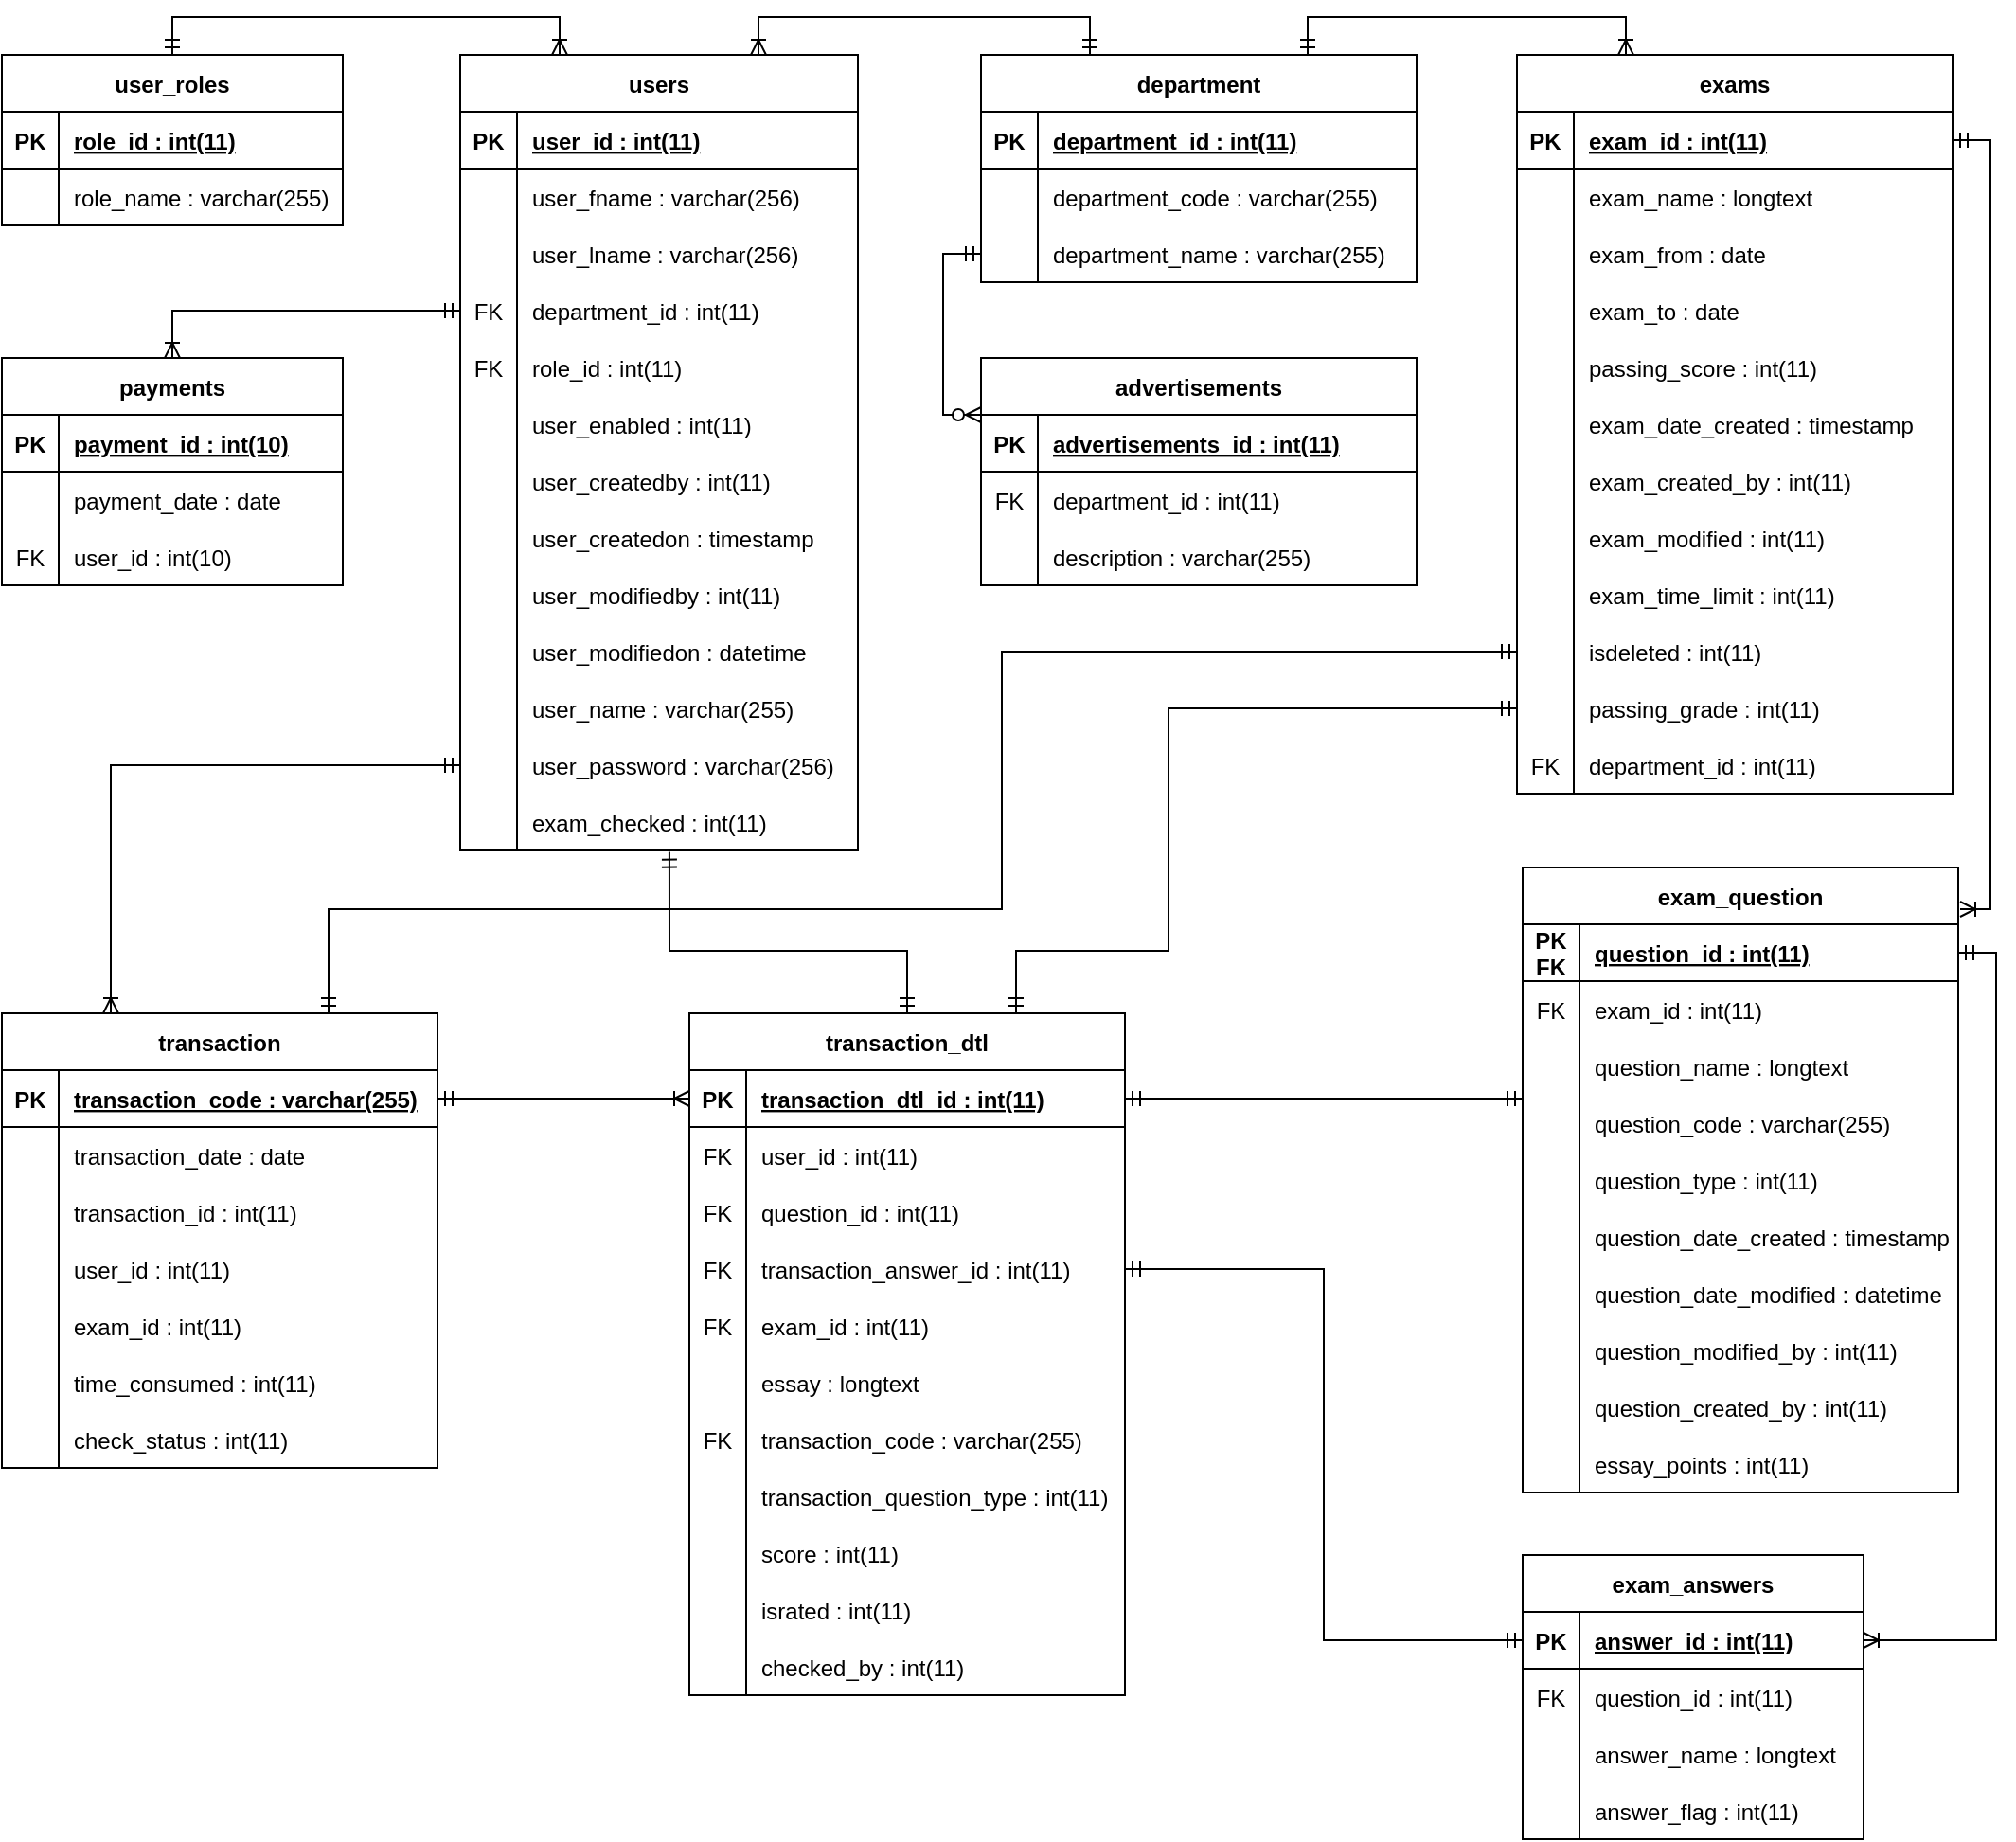 <mxfile version="13.9.2" type="device" pages="2"><diagram id="R2lEEEUBdFMjLlhIrx00" name="Page-1"><mxGraphModel dx="997" dy="548" grid="1" gridSize="11" guides="1" tooltips="1" connect="1" arrows="1" fold="1" page="0" pageScale="1" pageWidth="1100" pageHeight="1700" background="none" math="0" shadow="0" extFonts="Permanent Marker^https://fonts.googleapis.com/css?family=Permanent+Marker"><root><mxCell id="0"/><mxCell id="1" parent="0"/><mxCell id="mHF7-Y5s3SkRwSTCH9v2-3" style="edgeStyle=orthogonalEdgeStyle;rounded=0;orthogonalLoop=1;jettySize=auto;html=1;exitX=0.5;exitY=0;exitDx=0;exitDy=0;entryX=0.25;entryY=0;entryDx=0;entryDy=0;fontSize=13;endArrow=ERoneToMany;endFill=0;startArrow=ERmandOne;startFill=0;" parent="1" source="ErcHP31EOGKzqtN0lHqo-1" target="ErcHP31EOGKzqtN0lHqo-14" edge="1"><mxGeometry relative="1" as="geometry"/></mxCell><mxCell id="ErcHP31EOGKzqtN0lHqo-1" value="user_roles" style="shape=table;startSize=30;container=1;collapsible=1;childLayout=tableLayout;fixedRows=1;rowLines=0;fontStyle=1;align=center;resizeLast=1;" parent="1" vertex="1"><mxGeometry x="44" y="44" width="180" height="90" as="geometry"/></mxCell><mxCell id="ErcHP31EOGKzqtN0lHqo-2" value="" style="shape=partialRectangle;collapsible=0;dropTarget=0;pointerEvents=0;fillColor=none;top=0;left=0;bottom=1;right=0;points=[[0,0.5],[1,0.5]];portConstraint=eastwest;" parent="ErcHP31EOGKzqtN0lHqo-1" vertex="1"><mxGeometry y="30" width="180" height="30" as="geometry"/></mxCell><mxCell id="ErcHP31EOGKzqtN0lHqo-3" value="PK" style="shape=partialRectangle;connectable=0;fillColor=none;top=0;left=0;bottom=0;right=0;fontStyle=1;overflow=hidden;" parent="ErcHP31EOGKzqtN0lHqo-2" vertex="1"><mxGeometry width="30" height="30" as="geometry"/></mxCell><mxCell id="ErcHP31EOGKzqtN0lHqo-4" value="role_id : int(11)" style="shape=partialRectangle;connectable=0;fillColor=none;top=0;left=0;bottom=0;right=0;align=left;spacingLeft=6;fontStyle=5;overflow=hidden;" parent="ErcHP31EOGKzqtN0lHqo-2" vertex="1"><mxGeometry x="30" width="150" height="30" as="geometry"/></mxCell><mxCell id="ErcHP31EOGKzqtN0lHqo-5" value="" style="shape=partialRectangle;collapsible=0;dropTarget=0;pointerEvents=0;fillColor=none;top=0;left=0;bottom=0;right=0;points=[[0,0.5],[1,0.5]];portConstraint=eastwest;" parent="ErcHP31EOGKzqtN0lHqo-1" vertex="1"><mxGeometry y="60" width="180" height="30" as="geometry"/></mxCell><mxCell id="ErcHP31EOGKzqtN0lHqo-6" value="" style="shape=partialRectangle;connectable=0;fillColor=none;top=0;left=0;bottom=0;right=0;editable=1;overflow=hidden;" parent="ErcHP31EOGKzqtN0lHqo-5" vertex="1"><mxGeometry width="30" height="30" as="geometry"/></mxCell><mxCell id="ErcHP31EOGKzqtN0lHqo-7" value="role_name : varchar(255)" style="shape=partialRectangle;connectable=0;fillColor=none;top=0;left=0;bottom=0;right=0;align=left;spacingLeft=6;overflow=hidden;" parent="ErcHP31EOGKzqtN0lHqo-5" vertex="1"><mxGeometry x="30" width="150" height="30" as="geometry"/></mxCell><mxCell id="mHF7-Y5s3SkRwSTCH9v2-4" style="edgeStyle=orthogonalEdgeStyle;rounded=0;orthogonalLoop=1;jettySize=auto;html=1;exitX=0.75;exitY=0;exitDx=0;exitDy=0;entryX=0.25;entryY=0;entryDx=0;entryDy=0;startArrow=ERoneToMany;startFill=0;endArrow=ERmandOne;endFill=0;fontSize=13;" parent="1" source="ErcHP31EOGKzqtN0lHqo-14" target="ErcHP31EOGKzqtN0lHqo-90" edge="1"><mxGeometry relative="1" as="geometry"/></mxCell><mxCell id="ErcHP31EOGKzqtN0lHqo-14" value="users" style="shape=table;startSize=30;container=1;collapsible=1;childLayout=tableLayout;fixedRows=1;rowLines=0;fontStyle=1;align=center;resizeLast=1;" parent="1" vertex="1"><mxGeometry x="286" y="44" width="210" height="420" as="geometry"/></mxCell><mxCell id="ErcHP31EOGKzqtN0lHqo-15" value="" style="shape=partialRectangle;collapsible=0;dropTarget=0;pointerEvents=0;fillColor=none;top=0;left=0;bottom=1;right=0;points=[[0,0.5],[1,0.5]];portConstraint=eastwest;" parent="ErcHP31EOGKzqtN0lHqo-14" vertex="1"><mxGeometry y="30" width="210" height="30" as="geometry"/></mxCell><mxCell id="ErcHP31EOGKzqtN0lHqo-16" value="PK" style="shape=partialRectangle;connectable=0;fillColor=none;top=0;left=0;bottom=0;right=0;fontStyle=1;overflow=hidden;" parent="ErcHP31EOGKzqtN0lHqo-15" vertex="1"><mxGeometry width="30" height="30" as="geometry"/></mxCell><mxCell id="ErcHP31EOGKzqtN0lHqo-17" value="user_id : int(11)" style="shape=partialRectangle;connectable=0;fillColor=none;top=0;left=0;bottom=0;right=0;align=left;spacingLeft=6;fontStyle=5;overflow=hidden;" parent="ErcHP31EOGKzqtN0lHqo-15" vertex="1"><mxGeometry x="30" width="180" height="30" as="geometry"/></mxCell><mxCell id="ErcHP31EOGKzqtN0lHqo-18" value="" style="shape=partialRectangle;collapsible=0;dropTarget=0;pointerEvents=0;fillColor=none;top=0;left=0;bottom=0;right=0;points=[[0,0.5],[1,0.5]];portConstraint=eastwest;" parent="ErcHP31EOGKzqtN0lHqo-14" vertex="1"><mxGeometry y="60" width="210" height="30" as="geometry"/></mxCell><mxCell id="ErcHP31EOGKzqtN0lHqo-19" value="" style="shape=partialRectangle;connectable=0;fillColor=none;top=0;left=0;bottom=0;right=0;editable=1;overflow=hidden;" parent="ErcHP31EOGKzqtN0lHqo-18" vertex="1"><mxGeometry width="30" height="30" as="geometry"/></mxCell><mxCell id="ErcHP31EOGKzqtN0lHqo-20" value="user_fname : varchar(256)" style="shape=partialRectangle;connectable=0;fillColor=none;top=0;left=0;bottom=0;right=0;align=left;spacingLeft=6;overflow=hidden;" parent="ErcHP31EOGKzqtN0lHqo-18" vertex="1"><mxGeometry x="30" width="180" height="30" as="geometry"/></mxCell><mxCell id="ErcHP31EOGKzqtN0lHqo-109" value="" style="shape=partialRectangle;collapsible=0;dropTarget=0;pointerEvents=0;fillColor=none;top=0;left=0;bottom=0;right=0;points=[[0,0.5],[1,0.5]];portConstraint=eastwest;" parent="ErcHP31EOGKzqtN0lHqo-14" vertex="1"><mxGeometry y="90" width="210" height="30" as="geometry"/></mxCell><mxCell id="ErcHP31EOGKzqtN0lHqo-110" value="" style="shape=partialRectangle;connectable=0;fillColor=none;top=0;left=0;bottom=0;right=0;editable=1;overflow=hidden;" parent="ErcHP31EOGKzqtN0lHqo-109" vertex="1"><mxGeometry width="30" height="30" as="geometry"/></mxCell><mxCell id="ErcHP31EOGKzqtN0lHqo-111" value="user_lname : varchar(256)" style="shape=partialRectangle;connectable=0;fillColor=none;top=0;left=0;bottom=0;right=0;align=left;spacingLeft=6;overflow=hidden;" parent="ErcHP31EOGKzqtN0lHqo-109" vertex="1"><mxGeometry x="30" width="180" height="30" as="geometry"/></mxCell><mxCell id="ErcHP31EOGKzqtN0lHqo-112" value="" style="shape=partialRectangle;collapsible=0;dropTarget=0;pointerEvents=0;fillColor=none;top=0;left=0;bottom=0;right=0;points=[[0,0.5],[1,0.5]];portConstraint=eastwest;" parent="ErcHP31EOGKzqtN0lHqo-14" vertex="1"><mxGeometry y="120" width="210" height="30" as="geometry"/></mxCell><mxCell id="ErcHP31EOGKzqtN0lHqo-113" value="FK" style="shape=partialRectangle;connectable=0;fillColor=none;top=0;left=0;bottom=0;right=0;editable=1;overflow=hidden;" parent="ErcHP31EOGKzqtN0lHqo-112" vertex="1"><mxGeometry width="30" height="30" as="geometry"/></mxCell><mxCell id="ErcHP31EOGKzqtN0lHqo-114" value="department_id : int(11)" style="shape=partialRectangle;connectable=0;fillColor=none;top=0;left=0;bottom=0;right=0;align=left;spacingLeft=6;overflow=hidden;" parent="ErcHP31EOGKzqtN0lHqo-112" vertex="1"><mxGeometry x="30" width="180" height="30" as="geometry"/></mxCell><mxCell id="ErcHP31EOGKzqtN0lHqo-115" value="" style="shape=partialRectangle;collapsible=0;dropTarget=0;pointerEvents=0;fillColor=none;top=0;left=0;bottom=0;right=0;points=[[0,0.5],[1,0.5]];portConstraint=eastwest;" parent="ErcHP31EOGKzqtN0lHqo-14" vertex="1"><mxGeometry y="150" width="210" height="30" as="geometry"/></mxCell><mxCell id="ErcHP31EOGKzqtN0lHqo-116" value="FK" style="shape=partialRectangle;connectable=0;fillColor=none;top=0;left=0;bottom=0;right=0;editable=1;overflow=hidden;" parent="ErcHP31EOGKzqtN0lHqo-115" vertex="1"><mxGeometry width="30" height="30" as="geometry"/></mxCell><mxCell id="ErcHP31EOGKzqtN0lHqo-117" value="role_id : int(11)" style="shape=partialRectangle;connectable=0;fillColor=none;top=0;left=0;bottom=0;right=0;align=left;spacingLeft=6;overflow=hidden;" parent="ErcHP31EOGKzqtN0lHqo-115" vertex="1"><mxGeometry x="30" width="180" height="30" as="geometry"/></mxCell><mxCell id="ErcHP31EOGKzqtN0lHqo-118" value="" style="shape=partialRectangle;collapsible=0;dropTarget=0;pointerEvents=0;fillColor=none;top=0;left=0;bottom=0;right=0;points=[[0,0.5],[1,0.5]];portConstraint=eastwest;" parent="ErcHP31EOGKzqtN0lHqo-14" vertex="1"><mxGeometry y="180" width="210" height="30" as="geometry"/></mxCell><mxCell id="ErcHP31EOGKzqtN0lHqo-119" value="" style="shape=partialRectangle;connectable=0;fillColor=none;top=0;left=0;bottom=0;right=0;editable=1;overflow=hidden;" parent="ErcHP31EOGKzqtN0lHqo-118" vertex="1"><mxGeometry width="30" height="30" as="geometry"/></mxCell><mxCell id="ErcHP31EOGKzqtN0lHqo-120" value="user_enabled : int(11)" style="shape=partialRectangle;connectable=0;fillColor=none;top=0;left=0;bottom=0;right=0;align=left;spacingLeft=6;overflow=hidden;" parent="ErcHP31EOGKzqtN0lHqo-118" vertex="1"><mxGeometry x="30" width="180" height="30" as="geometry"/></mxCell><mxCell id="ErcHP31EOGKzqtN0lHqo-121" value="" style="shape=partialRectangle;collapsible=0;dropTarget=0;pointerEvents=0;fillColor=none;top=0;left=0;bottom=0;right=0;points=[[0,0.5],[1,0.5]];portConstraint=eastwest;" parent="ErcHP31EOGKzqtN0lHqo-14" vertex="1"><mxGeometry y="210" width="210" height="30" as="geometry"/></mxCell><mxCell id="ErcHP31EOGKzqtN0lHqo-122" value="" style="shape=partialRectangle;connectable=0;fillColor=none;top=0;left=0;bottom=0;right=0;editable=1;overflow=hidden;" parent="ErcHP31EOGKzqtN0lHqo-121" vertex="1"><mxGeometry width="30" height="30" as="geometry"/></mxCell><mxCell id="ErcHP31EOGKzqtN0lHqo-123" value="user_createdby : int(11)" style="shape=partialRectangle;connectable=0;fillColor=none;top=0;left=0;bottom=0;right=0;align=left;spacingLeft=6;overflow=hidden;" parent="ErcHP31EOGKzqtN0lHqo-121" vertex="1"><mxGeometry x="30" width="180" height="30" as="geometry"/></mxCell><mxCell id="ErcHP31EOGKzqtN0lHqo-124" value="" style="shape=partialRectangle;collapsible=0;dropTarget=0;pointerEvents=0;fillColor=none;top=0;left=0;bottom=0;right=0;points=[[0,0.5],[1,0.5]];portConstraint=eastwest;" parent="ErcHP31EOGKzqtN0lHqo-14" vertex="1"><mxGeometry y="240" width="210" height="30" as="geometry"/></mxCell><mxCell id="ErcHP31EOGKzqtN0lHqo-125" value="" style="shape=partialRectangle;connectable=0;fillColor=none;top=0;left=0;bottom=0;right=0;editable=1;overflow=hidden;" parent="ErcHP31EOGKzqtN0lHqo-124" vertex="1"><mxGeometry width="30" height="30" as="geometry"/></mxCell><mxCell id="ErcHP31EOGKzqtN0lHqo-126" value="user_createdon : timestamp" style="shape=partialRectangle;connectable=0;fillColor=none;top=0;left=0;bottom=0;right=0;align=left;spacingLeft=6;overflow=hidden;" parent="ErcHP31EOGKzqtN0lHqo-124" vertex="1"><mxGeometry x="30" width="180" height="30" as="geometry"/></mxCell><mxCell id="ErcHP31EOGKzqtN0lHqo-127" value="" style="shape=partialRectangle;collapsible=0;dropTarget=0;pointerEvents=0;fillColor=none;top=0;left=0;bottom=0;right=0;points=[[0,0.5],[1,0.5]];portConstraint=eastwest;" parent="ErcHP31EOGKzqtN0lHqo-14" vertex="1"><mxGeometry y="270" width="210" height="30" as="geometry"/></mxCell><mxCell id="ErcHP31EOGKzqtN0lHqo-128" value="" style="shape=partialRectangle;connectable=0;fillColor=none;top=0;left=0;bottom=0;right=0;editable=1;overflow=hidden;" parent="ErcHP31EOGKzqtN0lHqo-127" vertex="1"><mxGeometry width="30" height="30" as="geometry"/></mxCell><mxCell id="ErcHP31EOGKzqtN0lHqo-129" value="user_modifiedby : int(11)" style="shape=partialRectangle;connectable=0;fillColor=none;top=0;left=0;bottom=0;right=0;align=left;spacingLeft=6;overflow=hidden;" parent="ErcHP31EOGKzqtN0lHqo-127" vertex="1"><mxGeometry x="30" width="180" height="30" as="geometry"/></mxCell><mxCell id="ErcHP31EOGKzqtN0lHqo-130" value="" style="shape=partialRectangle;collapsible=0;dropTarget=0;pointerEvents=0;fillColor=none;top=0;left=0;bottom=0;right=0;points=[[0,0.5],[1,0.5]];portConstraint=eastwest;" parent="ErcHP31EOGKzqtN0lHqo-14" vertex="1"><mxGeometry y="300" width="210" height="30" as="geometry"/></mxCell><mxCell id="ErcHP31EOGKzqtN0lHqo-131" value="" style="shape=partialRectangle;connectable=0;fillColor=none;top=0;left=0;bottom=0;right=0;editable=1;overflow=hidden;" parent="ErcHP31EOGKzqtN0lHqo-130" vertex="1"><mxGeometry width="30" height="30" as="geometry"/></mxCell><mxCell id="ErcHP31EOGKzqtN0lHqo-132" value="user_modifiedon : datetime" style="shape=partialRectangle;connectable=0;fillColor=none;top=0;left=0;bottom=0;right=0;align=left;spacingLeft=6;overflow=hidden;" parent="ErcHP31EOGKzqtN0lHqo-130" vertex="1"><mxGeometry x="30" width="180" height="30" as="geometry"/></mxCell><mxCell id="ErcHP31EOGKzqtN0lHqo-133" value="" style="shape=partialRectangle;collapsible=0;dropTarget=0;pointerEvents=0;fillColor=none;top=0;left=0;bottom=0;right=0;points=[[0,0.5],[1,0.5]];portConstraint=eastwest;" parent="ErcHP31EOGKzqtN0lHqo-14" vertex="1"><mxGeometry y="330" width="210" height="30" as="geometry"/></mxCell><mxCell id="ErcHP31EOGKzqtN0lHqo-134" value="" style="shape=partialRectangle;connectable=0;fillColor=none;top=0;left=0;bottom=0;right=0;editable=1;overflow=hidden;" parent="ErcHP31EOGKzqtN0lHqo-133" vertex="1"><mxGeometry width="30" height="30" as="geometry"/></mxCell><mxCell id="ErcHP31EOGKzqtN0lHqo-135" value="user_name : varchar(255)" style="shape=partialRectangle;connectable=0;fillColor=none;top=0;left=0;bottom=0;right=0;align=left;spacingLeft=6;overflow=hidden;" parent="ErcHP31EOGKzqtN0lHqo-133" vertex="1"><mxGeometry x="30" width="180" height="30" as="geometry"/></mxCell><mxCell id="ErcHP31EOGKzqtN0lHqo-136" value="" style="shape=partialRectangle;collapsible=0;dropTarget=0;pointerEvents=0;fillColor=none;top=0;left=0;bottom=0;right=0;points=[[0,0.5],[1,0.5]];portConstraint=eastwest;" parent="ErcHP31EOGKzqtN0lHqo-14" vertex="1"><mxGeometry y="360" width="210" height="30" as="geometry"/></mxCell><mxCell id="ErcHP31EOGKzqtN0lHqo-137" value="" style="shape=partialRectangle;connectable=0;fillColor=none;top=0;left=0;bottom=0;right=0;editable=1;overflow=hidden;" parent="ErcHP31EOGKzqtN0lHqo-136" vertex="1"><mxGeometry width="30" height="30" as="geometry"/></mxCell><mxCell id="ErcHP31EOGKzqtN0lHqo-138" value="user_password : varchar(256)" style="shape=partialRectangle;connectable=0;fillColor=none;top=0;left=0;bottom=0;right=0;align=left;spacingLeft=6;overflow=hidden;" parent="ErcHP31EOGKzqtN0lHqo-136" vertex="1"><mxGeometry x="30" width="180" height="30" as="geometry"/></mxCell><mxCell id="ErcHP31EOGKzqtN0lHqo-139" value="" style="shape=partialRectangle;collapsible=0;dropTarget=0;pointerEvents=0;fillColor=none;top=0;left=0;bottom=0;right=0;points=[[0,0.5],[1,0.5]];portConstraint=eastwest;" parent="ErcHP31EOGKzqtN0lHqo-14" vertex="1"><mxGeometry y="390" width="210" height="30" as="geometry"/></mxCell><mxCell id="ErcHP31EOGKzqtN0lHqo-140" value="" style="shape=partialRectangle;connectable=0;fillColor=none;top=0;left=0;bottom=0;right=0;editable=1;overflow=hidden;" parent="ErcHP31EOGKzqtN0lHqo-139" vertex="1"><mxGeometry width="30" height="30" as="geometry"/></mxCell><mxCell id="ErcHP31EOGKzqtN0lHqo-141" value="exam_checked : int(11)" style="shape=partialRectangle;connectable=0;fillColor=none;top=0;left=0;bottom=0;right=0;align=left;spacingLeft=6;overflow=hidden;" parent="ErcHP31EOGKzqtN0lHqo-139" vertex="1"><mxGeometry x="30" width="180" height="30" as="geometry"/></mxCell><mxCell id="ErcHP31EOGKzqtN0lHqo-38" value="" style="shape=partialRectangle;collapsible=0;dropTarget=0;pointerEvents=0;fillColor=none;top=0;left=0;bottom=0;right=0;points=[[0,0.5],[1,0.5]];portConstraint=eastwest;" parent="1" vertex="1"><mxGeometry x="254" y="284" width="190" height="30" as="geometry"/></mxCell><mxCell id="ErcHP31EOGKzqtN0lHqo-39" value="" style="shape=partialRectangle;connectable=0;fillColor=none;top=0;left=0;bottom=0;right=0;editable=1;overflow=hidden;" parent="ErcHP31EOGKzqtN0lHqo-38" vertex="1"><mxGeometry width="31.667" height="30" as="geometry"/></mxCell><mxCell id="mHF7-Y5s3SkRwSTCH9v2-5" style="edgeStyle=orthogonalEdgeStyle;rounded=0;orthogonalLoop=1;jettySize=auto;html=1;exitX=0.75;exitY=0;exitDx=0;exitDy=0;entryX=0.25;entryY=0;entryDx=0;entryDy=0;startArrow=ERmandOne;startFill=0;endArrow=ERoneToMany;endFill=0;fontSize=13;" parent="1" source="ErcHP31EOGKzqtN0lHqo-90" target="ErcHP31EOGKzqtN0lHqo-276" edge="1"><mxGeometry relative="1" as="geometry"/></mxCell><mxCell id="ErcHP31EOGKzqtN0lHqo-90" value="department" style="shape=table;startSize=30;container=1;collapsible=1;childLayout=tableLayout;fixedRows=1;rowLines=0;fontStyle=1;align=center;resizeLast=1;" parent="1" vertex="1"><mxGeometry x="561" y="44" width="230" height="120" as="geometry"/></mxCell><mxCell id="ErcHP31EOGKzqtN0lHqo-91" value="" style="shape=partialRectangle;collapsible=0;dropTarget=0;pointerEvents=0;fillColor=none;top=0;left=0;bottom=1;right=0;points=[[0,0.5],[1,0.5]];portConstraint=eastwest;" parent="ErcHP31EOGKzqtN0lHqo-90" vertex="1"><mxGeometry y="30" width="230" height="30" as="geometry"/></mxCell><mxCell id="ErcHP31EOGKzqtN0lHqo-92" value="PK" style="shape=partialRectangle;connectable=0;fillColor=none;top=0;left=0;bottom=0;right=0;fontStyle=1;overflow=hidden;" parent="ErcHP31EOGKzqtN0lHqo-91" vertex="1"><mxGeometry width="30" height="30" as="geometry"/></mxCell><mxCell id="ErcHP31EOGKzqtN0lHqo-93" value="department_id : int(11)" style="shape=partialRectangle;connectable=0;fillColor=none;top=0;left=0;bottom=0;right=0;align=left;spacingLeft=6;fontStyle=5;overflow=hidden;" parent="ErcHP31EOGKzqtN0lHqo-91" vertex="1"><mxGeometry x="30" width="200" height="30" as="geometry"/></mxCell><mxCell id="ErcHP31EOGKzqtN0lHqo-94" value="" style="shape=partialRectangle;collapsible=0;dropTarget=0;pointerEvents=0;fillColor=none;top=0;left=0;bottom=0;right=0;points=[[0,0.5],[1,0.5]];portConstraint=eastwest;" parent="ErcHP31EOGKzqtN0lHqo-90" vertex="1"><mxGeometry y="60" width="230" height="30" as="geometry"/></mxCell><mxCell id="ErcHP31EOGKzqtN0lHqo-95" value="" style="shape=partialRectangle;connectable=0;fillColor=none;top=0;left=0;bottom=0;right=0;editable=1;overflow=hidden;" parent="ErcHP31EOGKzqtN0lHqo-94" vertex="1"><mxGeometry width="30" height="30" as="geometry"/></mxCell><mxCell id="ErcHP31EOGKzqtN0lHqo-96" value="department_code : varchar(255)" style="shape=partialRectangle;connectable=0;fillColor=none;top=0;left=0;bottom=0;right=0;align=left;spacingLeft=6;overflow=hidden;" parent="ErcHP31EOGKzqtN0lHqo-94" vertex="1"><mxGeometry x="30" width="200" height="30" as="geometry"/></mxCell><mxCell id="ErcHP31EOGKzqtN0lHqo-97" value="" style="shape=partialRectangle;collapsible=0;dropTarget=0;pointerEvents=0;fillColor=none;top=0;left=0;bottom=0;right=0;points=[[0,0.5],[1,0.5]];portConstraint=eastwest;" parent="ErcHP31EOGKzqtN0lHqo-90" vertex="1"><mxGeometry y="90" width="230" height="30" as="geometry"/></mxCell><mxCell id="ErcHP31EOGKzqtN0lHqo-98" value="" style="shape=partialRectangle;connectable=0;fillColor=none;top=0;left=0;bottom=0;right=0;editable=1;overflow=hidden;" parent="ErcHP31EOGKzqtN0lHqo-97" vertex="1"><mxGeometry width="30" height="30" as="geometry"/></mxCell><mxCell id="ErcHP31EOGKzqtN0lHqo-99" value="department_name : varchar(255)" style="shape=partialRectangle;connectable=0;fillColor=none;top=0;left=0;bottom=0;right=0;align=left;spacingLeft=6;overflow=hidden;" parent="ErcHP31EOGKzqtN0lHqo-97" vertex="1"><mxGeometry x="30" width="200" height="30" as="geometry"/></mxCell><mxCell id="mHF7-Y5s3SkRwSTCH9v2-6" style="edgeStyle=orthogonalEdgeStyle;rounded=0;orthogonalLoop=1;jettySize=auto;html=1;exitX=0;exitY=0.25;exitDx=0;exitDy=0;entryX=0;entryY=0.5;entryDx=0;entryDy=0;startArrow=ERzeroToMany;startFill=1;endArrow=ERmandOne;endFill=0;fontSize=13;" parent="1" source="ErcHP31EOGKzqtN0lHqo-160" target="ErcHP31EOGKzqtN0lHqo-97" edge="1"><mxGeometry relative="1" as="geometry"/></mxCell><mxCell id="ErcHP31EOGKzqtN0lHqo-160" value="advertisements" style="shape=table;startSize=30;container=1;collapsible=1;childLayout=tableLayout;fixedRows=1;rowLines=0;fontStyle=1;align=center;resizeLast=1;" parent="1" vertex="1"><mxGeometry x="561" y="204" width="230" height="120" as="geometry"/></mxCell><mxCell id="ErcHP31EOGKzqtN0lHqo-161" value="" style="shape=partialRectangle;collapsible=0;dropTarget=0;pointerEvents=0;fillColor=none;top=0;left=0;bottom=1;right=0;points=[[0,0.5],[1,0.5]];portConstraint=eastwest;" parent="ErcHP31EOGKzqtN0lHqo-160" vertex="1"><mxGeometry y="30" width="230" height="30" as="geometry"/></mxCell><mxCell id="ErcHP31EOGKzqtN0lHqo-162" value="PK" style="shape=partialRectangle;connectable=0;fillColor=none;top=0;left=0;bottom=0;right=0;fontStyle=1;overflow=hidden;" parent="ErcHP31EOGKzqtN0lHqo-161" vertex="1"><mxGeometry width="30" height="30" as="geometry"/></mxCell><mxCell id="ErcHP31EOGKzqtN0lHqo-163" value="advertisements_id : int(11)" style="shape=partialRectangle;connectable=0;fillColor=none;top=0;left=0;bottom=0;right=0;align=left;spacingLeft=6;fontStyle=5;overflow=hidden;" parent="ErcHP31EOGKzqtN0lHqo-161" vertex="1"><mxGeometry x="30" width="200" height="30" as="geometry"/></mxCell><mxCell id="ErcHP31EOGKzqtN0lHqo-167" value="" style="shape=partialRectangle;collapsible=0;dropTarget=0;pointerEvents=0;fillColor=none;top=0;left=0;bottom=0;right=0;points=[[0,0.5],[1,0.5]];portConstraint=eastwest;" parent="ErcHP31EOGKzqtN0lHqo-160" vertex="1"><mxGeometry y="60" width="230" height="30" as="geometry"/></mxCell><mxCell id="ErcHP31EOGKzqtN0lHqo-168" value="FK" style="shape=partialRectangle;connectable=0;fillColor=none;top=0;left=0;bottom=0;right=0;editable=1;overflow=hidden;" parent="ErcHP31EOGKzqtN0lHqo-167" vertex="1"><mxGeometry width="30" height="30" as="geometry"/></mxCell><mxCell id="ErcHP31EOGKzqtN0lHqo-169" value="department_id : int(11)" style="shape=partialRectangle;connectable=0;fillColor=none;top=0;left=0;bottom=0;right=0;align=left;spacingLeft=6;overflow=hidden;" parent="ErcHP31EOGKzqtN0lHqo-167" vertex="1"><mxGeometry x="30" width="200" height="30" as="geometry"/></mxCell><mxCell id="ErcHP31EOGKzqtN0lHqo-164" value="" style="shape=partialRectangle;collapsible=0;dropTarget=0;pointerEvents=0;fillColor=none;top=0;left=0;bottom=0;right=0;points=[[0,0.5],[1,0.5]];portConstraint=eastwest;" parent="ErcHP31EOGKzqtN0lHqo-160" vertex="1"><mxGeometry y="90" width="230" height="30" as="geometry"/></mxCell><mxCell id="ErcHP31EOGKzqtN0lHqo-165" value="" style="shape=partialRectangle;connectable=0;fillColor=none;top=0;left=0;bottom=0;right=0;editable=1;overflow=hidden;" parent="ErcHP31EOGKzqtN0lHqo-164" vertex="1"><mxGeometry width="30" height="30" as="geometry"/></mxCell><mxCell id="ErcHP31EOGKzqtN0lHqo-166" value="description : varchar(255)" style="shape=partialRectangle;connectable=0;fillColor=none;top=0;left=0;bottom=0;right=0;align=left;spacingLeft=6;overflow=hidden;" parent="ErcHP31EOGKzqtN0lHqo-164" vertex="1"><mxGeometry x="30" width="200" height="30" as="geometry"/></mxCell><mxCell id="mHF7-Y5s3SkRwSTCH9v2-10" style="edgeStyle=orthogonalEdgeStyle;rounded=0;orthogonalLoop=1;jettySize=auto;html=1;exitX=0.25;exitY=0;exitDx=0;exitDy=0;entryX=0;entryY=0.5;entryDx=0;entryDy=0;startArrow=ERoneToMany;startFill=0;endArrow=ERmandOne;endFill=0;fontSize=13;" parent="1" source="ErcHP31EOGKzqtN0lHqo-170" target="ErcHP31EOGKzqtN0lHqo-136" edge="1"><mxGeometry relative="1" as="geometry"/></mxCell><mxCell id="mHF7-Y5s3SkRwSTCH9v2-11" style="edgeStyle=orthogonalEdgeStyle;rounded=0;orthogonalLoop=1;jettySize=auto;html=1;exitX=0.75;exitY=0;exitDx=0;exitDy=0;entryX=0;entryY=0.5;entryDx=0;entryDy=0;startArrow=ERmandOne;startFill=0;endArrow=ERmandOne;endFill=0;fontSize=13;" parent="1" source="ErcHP31EOGKzqtN0lHqo-170" target="ErcHP31EOGKzqtN0lHqo-304" edge="1"><mxGeometry relative="1" as="geometry"><Array as="points"><mxPoint x="217" y="495"/><mxPoint x="572" y="495"/><mxPoint x="572" y="359"/></Array></mxGeometry></mxCell><mxCell id="ErcHP31EOGKzqtN0lHqo-170" value="transaction" style="shape=table;startSize=30;container=1;collapsible=1;childLayout=tableLayout;fixedRows=1;rowLines=0;fontStyle=1;align=center;resizeLast=1;" parent="1" vertex="1"><mxGeometry x="44" y="550" width="230" height="240" as="geometry"/></mxCell><mxCell id="ErcHP31EOGKzqtN0lHqo-171" value="" style="shape=partialRectangle;collapsible=0;dropTarget=0;pointerEvents=0;fillColor=none;top=0;left=0;bottom=1;right=0;points=[[0,0.5],[1,0.5]];portConstraint=eastwest;" parent="ErcHP31EOGKzqtN0lHqo-170" vertex="1"><mxGeometry y="30" width="230" height="30" as="geometry"/></mxCell><mxCell id="ErcHP31EOGKzqtN0lHqo-172" value="PK" style="shape=partialRectangle;connectable=0;fillColor=none;top=0;left=0;bottom=0;right=0;fontStyle=1;overflow=hidden;" parent="ErcHP31EOGKzqtN0lHqo-171" vertex="1"><mxGeometry width="30" height="30" as="geometry"/></mxCell><mxCell id="ErcHP31EOGKzqtN0lHqo-173" value="transaction_code : varchar(255)" style="shape=partialRectangle;connectable=0;fillColor=none;top=0;left=0;bottom=0;right=0;align=left;spacingLeft=6;fontStyle=5;overflow=hidden;" parent="ErcHP31EOGKzqtN0lHqo-171" vertex="1"><mxGeometry x="30" width="200" height="30" as="geometry"/></mxCell><mxCell id="ErcHP31EOGKzqtN0lHqo-174" value="" style="shape=partialRectangle;collapsible=0;dropTarget=0;pointerEvents=0;fillColor=none;top=0;left=0;bottom=0;right=0;points=[[0,0.5],[1,0.5]];portConstraint=eastwest;" parent="ErcHP31EOGKzqtN0lHqo-170" vertex="1"><mxGeometry y="60" width="230" height="30" as="geometry"/></mxCell><mxCell id="ErcHP31EOGKzqtN0lHqo-175" value="" style="shape=partialRectangle;connectable=0;fillColor=none;top=0;left=0;bottom=0;right=0;editable=1;overflow=hidden;" parent="ErcHP31EOGKzqtN0lHqo-174" vertex="1"><mxGeometry width="30" height="30" as="geometry"/></mxCell><mxCell id="ErcHP31EOGKzqtN0lHqo-176" value="transaction_date : date" style="shape=partialRectangle;connectable=0;fillColor=none;top=0;left=0;bottom=0;right=0;align=left;spacingLeft=6;overflow=hidden;" parent="ErcHP31EOGKzqtN0lHqo-174" vertex="1"><mxGeometry x="30" width="200" height="30" as="geometry"/></mxCell><mxCell id="ErcHP31EOGKzqtN0lHqo-177" value="" style="shape=partialRectangle;collapsible=0;dropTarget=0;pointerEvents=0;fillColor=none;top=0;left=0;bottom=0;right=0;points=[[0,0.5],[1,0.5]];portConstraint=eastwest;" parent="ErcHP31EOGKzqtN0lHqo-170" vertex="1"><mxGeometry y="90" width="230" height="30" as="geometry"/></mxCell><mxCell id="ErcHP31EOGKzqtN0lHqo-178" value="" style="shape=partialRectangle;connectable=0;fillColor=none;top=0;left=0;bottom=0;right=0;editable=1;overflow=hidden;" parent="ErcHP31EOGKzqtN0lHqo-177" vertex="1"><mxGeometry width="30" height="30" as="geometry"/></mxCell><mxCell id="ErcHP31EOGKzqtN0lHqo-179" value="transaction_id : int(11)" style="shape=partialRectangle;connectable=0;fillColor=none;top=0;left=0;bottom=0;right=0;align=left;spacingLeft=6;overflow=hidden;" parent="ErcHP31EOGKzqtN0lHqo-177" vertex="1"><mxGeometry x="30" width="200" height="30" as="geometry"/></mxCell><mxCell id="ErcHP31EOGKzqtN0lHqo-180" value="" style="shape=partialRectangle;collapsible=0;dropTarget=0;pointerEvents=0;fillColor=none;top=0;left=0;bottom=0;right=0;points=[[0,0.5],[1,0.5]];portConstraint=eastwest;" parent="ErcHP31EOGKzqtN0lHqo-170" vertex="1"><mxGeometry y="120" width="230" height="30" as="geometry"/></mxCell><mxCell id="ErcHP31EOGKzqtN0lHqo-181" value="" style="shape=partialRectangle;connectable=0;fillColor=none;top=0;left=0;bottom=0;right=0;editable=1;overflow=hidden;" parent="ErcHP31EOGKzqtN0lHqo-180" vertex="1"><mxGeometry width="30" height="30" as="geometry"/></mxCell><mxCell id="ErcHP31EOGKzqtN0lHqo-182" value="user_id : int(11)" style="shape=partialRectangle;connectable=0;fillColor=none;top=0;left=0;bottom=0;right=0;align=left;spacingLeft=6;overflow=hidden;" parent="ErcHP31EOGKzqtN0lHqo-180" vertex="1"><mxGeometry x="30" width="200" height="30" as="geometry"/></mxCell><mxCell id="ErcHP31EOGKzqtN0lHqo-183" value="" style="shape=partialRectangle;collapsible=0;dropTarget=0;pointerEvents=0;fillColor=none;top=0;left=0;bottom=0;right=0;points=[[0,0.5],[1,0.5]];portConstraint=eastwest;" parent="ErcHP31EOGKzqtN0lHqo-170" vertex="1"><mxGeometry y="150" width="230" height="30" as="geometry"/></mxCell><mxCell id="ErcHP31EOGKzqtN0lHqo-184" value="" style="shape=partialRectangle;connectable=0;fillColor=none;top=0;left=0;bottom=0;right=0;editable=1;overflow=hidden;" parent="ErcHP31EOGKzqtN0lHqo-183" vertex="1"><mxGeometry width="30" height="30" as="geometry"/></mxCell><mxCell id="ErcHP31EOGKzqtN0lHqo-185" value="exam_id : int(11)" style="shape=partialRectangle;connectable=0;fillColor=none;top=0;left=0;bottom=0;right=0;align=left;spacingLeft=6;overflow=hidden;" parent="ErcHP31EOGKzqtN0lHqo-183" vertex="1"><mxGeometry x="30" width="200" height="30" as="geometry"/></mxCell><mxCell id="ErcHP31EOGKzqtN0lHqo-186" value="" style="shape=partialRectangle;collapsible=0;dropTarget=0;pointerEvents=0;fillColor=none;top=0;left=0;bottom=0;right=0;points=[[0,0.5],[1,0.5]];portConstraint=eastwest;" parent="ErcHP31EOGKzqtN0lHqo-170" vertex="1"><mxGeometry y="180" width="230" height="30" as="geometry"/></mxCell><mxCell id="ErcHP31EOGKzqtN0lHqo-187" value="" style="shape=partialRectangle;connectable=0;fillColor=none;top=0;left=0;bottom=0;right=0;editable=1;overflow=hidden;" parent="ErcHP31EOGKzqtN0lHqo-186" vertex="1"><mxGeometry width="30" height="30" as="geometry"/></mxCell><mxCell id="ErcHP31EOGKzqtN0lHqo-188" value="time_consumed : int(11)" style="shape=partialRectangle;connectable=0;fillColor=none;top=0;left=0;bottom=0;right=0;align=left;spacingLeft=6;overflow=hidden;" parent="ErcHP31EOGKzqtN0lHqo-186" vertex="1"><mxGeometry x="30" width="200" height="30" as="geometry"/></mxCell><mxCell id="ErcHP31EOGKzqtN0lHqo-189" value="" style="shape=partialRectangle;collapsible=0;dropTarget=0;pointerEvents=0;fillColor=none;top=0;left=0;bottom=0;right=0;points=[[0,0.5],[1,0.5]];portConstraint=eastwest;" parent="ErcHP31EOGKzqtN0lHqo-170" vertex="1"><mxGeometry y="210" width="230" height="30" as="geometry"/></mxCell><mxCell id="ErcHP31EOGKzqtN0lHqo-190" value="" style="shape=partialRectangle;connectable=0;fillColor=none;top=0;left=0;bottom=0;right=0;editable=1;overflow=hidden;" parent="ErcHP31EOGKzqtN0lHqo-189" vertex="1"><mxGeometry width="30" height="30" as="geometry"/></mxCell><mxCell id="ErcHP31EOGKzqtN0lHqo-191" value="check_status : int(11)" style="shape=partialRectangle;connectable=0;fillColor=none;top=0;left=0;bottom=0;right=0;align=left;spacingLeft=6;overflow=hidden;" parent="ErcHP31EOGKzqtN0lHqo-189" vertex="1"><mxGeometry x="30" width="200" height="30" as="geometry"/></mxCell><mxCell id="bgougdKKm2Vt2mg5Lb08-1" style="edgeStyle=orthogonalEdgeStyle;rounded=0;orthogonalLoop=1;jettySize=auto;html=1;exitX=0.5;exitY=0;exitDx=0;exitDy=0;entryX=0.526;entryY=1.027;entryDx=0;entryDy=0;entryPerimeter=0;startArrow=ERmandOne;startFill=0;endArrow=ERmandOne;endFill=0;" edge="1" parent="1" source="ErcHP31EOGKzqtN0lHqo-192" target="ErcHP31EOGKzqtN0lHqo-139"><mxGeometry relative="1" as="geometry"><Array as="points"><mxPoint x="522" y="517"/><mxPoint x="397" y="517"/></Array></mxGeometry></mxCell><mxCell id="bgougdKKm2Vt2mg5Lb08-2" style="edgeStyle=orthogonalEdgeStyle;rounded=0;orthogonalLoop=1;jettySize=auto;html=1;exitX=0.75;exitY=0;exitDx=0;exitDy=0;startArrow=ERmandOne;startFill=0;endArrow=ERmandOne;endFill=0;entryX=0;entryY=0.5;entryDx=0;entryDy=0;" edge="1" parent="1" source="ErcHP31EOGKzqtN0lHqo-192" target="ErcHP31EOGKzqtN0lHqo-307"><mxGeometry relative="1" as="geometry"><Array as="points"><mxPoint x="580" y="517"/><mxPoint x="660" y="517"/><mxPoint x="660" y="389"/></Array></mxGeometry></mxCell><mxCell id="ErcHP31EOGKzqtN0lHqo-192" value="transaction_dtl" style="shape=table;startSize=30;container=1;collapsible=1;childLayout=tableLayout;fixedRows=1;rowLines=0;fontStyle=1;align=center;resizeLast=1;" parent="1" vertex="1"><mxGeometry x="407" y="550" width="230" height="360" as="geometry"/></mxCell><mxCell id="ErcHP31EOGKzqtN0lHqo-193" value="" style="shape=partialRectangle;collapsible=0;dropTarget=0;pointerEvents=0;fillColor=none;top=0;left=0;bottom=1;right=0;points=[[0,0.5],[1,0.5]];portConstraint=eastwest;" parent="ErcHP31EOGKzqtN0lHqo-192" vertex="1"><mxGeometry y="30" width="230" height="30" as="geometry"/></mxCell><mxCell id="ErcHP31EOGKzqtN0lHqo-194" value="PK" style="shape=partialRectangle;connectable=0;fillColor=none;top=0;left=0;bottom=0;right=0;fontStyle=1;overflow=hidden;" parent="ErcHP31EOGKzqtN0lHqo-193" vertex="1"><mxGeometry width="30" height="30" as="geometry"/></mxCell><mxCell id="ErcHP31EOGKzqtN0lHqo-195" value="transaction_dtl_id : int(11)" style="shape=partialRectangle;connectable=0;fillColor=none;top=0;left=0;bottom=0;right=0;align=left;spacingLeft=6;fontStyle=5;overflow=hidden;" parent="ErcHP31EOGKzqtN0lHqo-193" vertex="1"><mxGeometry x="30" width="200" height="30" as="geometry"/></mxCell><mxCell id="ErcHP31EOGKzqtN0lHqo-196" value="" style="shape=partialRectangle;collapsible=0;dropTarget=0;pointerEvents=0;fillColor=none;top=0;left=0;bottom=0;right=0;points=[[0,0.5],[1,0.5]];portConstraint=eastwest;" parent="ErcHP31EOGKzqtN0lHqo-192" vertex="1"><mxGeometry y="60" width="230" height="30" as="geometry"/></mxCell><mxCell id="ErcHP31EOGKzqtN0lHqo-197" value="FK" style="shape=partialRectangle;connectable=0;fillColor=none;top=0;left=0;bottom=0;right=0;editable=1;overflow=hidden;" parent="ErcHP31EOGKzqtN0lHqo-196" vertex="1"><mxGeometry width="30" height="30" as="geometry"/></mxCell><mxCell id="ErcHP31EOGKzqtN0lHqo-198" value="user_id : int(11)" style="shape=partialRectangle;connectable=0;fillColor=none;top=0;left=0;bottom=0;right=0;align=left;spacingLeft=6;overflow=hidden;" parent="ErcHP31EOGKzqtN0lHqo-196" vertex="1"><mxGeometry x="30" width="200" height="30" as="geometry"/></mxCell><mxCell id="ErcHP31EOGKzqtN0lHqo-199" value="" style="shape=partialRectangle;collapsible=0;dropTarget=0;pointerEvents=0;fillColor=none;top=0;left=0;bottom=0;right=0;points=[[0,0.5],[1,0.5]];portConstraint=eastwest;" parent="ErcHP31EOGKzqtN0lHqo-192" vertex="1"><mxGeometry y="90" width="230" height="30" as="geometry"/></mxCell><mxCell id="ErcHP31EOGKzqtN0lHqo-200" value="FK" style="shape=partialRectangle;connectable=0;fillColor=none;top=0;left=0;bottom=0;right=0;editable=1;overflow=hidden;" parent="ErcHP31EOGKzqtN0lHqo-199" vertex="1"><mxGeometry width="30" height="30" as="geometry"/></mxCell><mxCell id="ErcHP31EOGKzqtN0lHqo-201" value="question_id : int(11)" style="shape=partialRectangle;connectable=0;fillColor=none;top=0;left=0;bottom=0;right=0;align=left;spacingLeft=6;overflow=hidden;" parent="ErcHP31EOGKzqtN0lHqo-199" vertex="1"><mxGeometry x="30" width="200" height="30" as="geometry"/></mxCell><mxCell id="ErcHP31EOGKzqtN0lHqo-202" value="" style="shape=partialRectangle;collapsible=0;dropTarget=0;pointerEvents=0;fillColor=none;top=0;left=0;bottom=0;right=0;points=[[0,0.5],[1,0.5]];portConstraint=eastwest;" parent="ErcHP31EOGKzqtN0lHqo-192" vertex="1"><mxGeometry y="120" width="230" height="30" as="geometry"/></mxCell><mxCell id="ErcHP31EOGKzqtN0lHqo-203" value="FK" style="shape=partialRectangle;connectable=0;fillColor=none;top=0;left=0;bottom=0;right=0;editable=1;overflow=hidden;" parent="ErcHP31EOGKzqtN0lHqo-202" vertex="1"><mxGeometry width="30" height="30" as="geometry"/></mxCell><mxCell id="ErcHP31EOGKzqtN0lHqo-204" value="transaction_answer_id : int(11)" style="shape=partialRectangle;connectable=0;fillColor=none;top=0;left=0;bottom=0;right=0;align=left;spacingLeft=6;overflow=hidden;" parent="ErcHP31EOGKzqtN0lHqo-202" vertex="1"><mxGeometry x="30" width="200" height="30" as="geometry"/></mxCell><mxCell id="ErcHP31EOGKzqtN0lHqo-205" value="" style="shape=partialRectangle;collapsible=0;dropTarget=0;pointerEvents=0;fillColor=none;top=0;left=0;bottom=0;right=0;points=[[0,0.5],[1,0.5]];portConstraint=eastwest;" parent="ErcHP31EOGKzqtN0lHqo-192" vertex="1"><mxGeometry y="150" width="230" height="30" as="geometry"/></mxCell><mxCell id="ErcHP31EOGKzqtN0lHqo-206" value="FK" style="shape=partialRectangle;connectable=0;fillColor=none;top=0;left=0;bottom=0;right=0;editable=1;overflow=hidden;" parent="ErcHP31EOGKzqtN0lHqo-205" vertex="1"><mxGeometry width="30" height="30" as="geometry"/></mxCell><mxCell id="ErcHP31EOGKzqtN0lHqo-207" value="exam_id : int(11)" style="shape=partialRectangle;connectable=0;fillColor=none;top=0;left=0;bottom=0;right=0;align=left;spacingLeft=6;overflow=hidden;" parent="ErcHP31EOGKzqtN0lHqo-205" vertex="1"><mxGeometry x="30" width="200" height="30" as="geometry"/></mxCell><mxCell id="ErcHP31EOGKzqtN0lHqo-208" value="" style="shape=partialRectangle;collapsible=0;dropTarget=0;pointerEvents=0;fillColor=none;top=0;left=0;bottom=0;right=0;points=[[0,0.5],[1,0.5]];portConstraint=eastwest;" parent="ErcHP31EOGKzqtN0lHqo-192" vertex="1"><mxGeometry y="180" width="230" height="30" as="geometry"/></mxCell><mxCell id="ErcHP31EOGKzqtN0lHqo-209" value="" style="shape=partialRectangle;connectable=0;fillColor=none;top=0;left=0;bottom=0;right=0;editable=1;overflow=hidden;" parent="ErcHP31EOGKzqtN0lHqo-208" vertex="1"><mxGeometry width="30" height="30" as="geometry"/></mxCell><mxCell id="ErcHP31EOGKzqtN0lHqo-210" value="essay : longtext" style="shape=partialRectangle;connectable=0;fillColor=none;top=0;left=0;bottom=0;right=0;align=left;spacingLeft=6;overflow=hidden;" parent="ErcHP31EOGKzqtN0lHqo-208" vertex="1"><mxGeometry x="30" width="200" height="30" as="geometry"/></mxCell><mxCell id="ErcHP31EOGKzqtN0lHqo-211" value="" style="shape=partialRectangle;collapsible=0;dropTarget=0;pointerEvents=0;fillColor=none;top=0;left=0;bottom=0;right=0;points=[[0,0.5],[1,0.5]];portConstraint=eastwest;" parent="ErcHP31EOGKzqtN0lHqo-192" vertex="1"><mxGeometry y="210" width="230" height="30" as="geometry"/></mxCell><mxCell id="ErcHP31EOGKzqtN0lHqo-212" value="FK" style="shape=partialRectangle;connectable=0;fillColor=none;top=0;left=0;bottom=0;right=0;editable=1;overflow=hidden;" parent="ErcHP31EOGKzqtN0lHqo-211" vertex="1"><mxGeometry width="30" height="30" as="geometry"/></mxCell><mxCell id="ErcHP31EOGKzqtN0lHqo-213" value="transaction_code : varchar(255)" style="shape=partialRectangle;connectable=0;fillColor=none;top=0;left=0;bottom=0;right=0;align=left;spacingLeft=6;overflow=hidden;" parent="ErcHP31EOGKzqtN0lHqo-211" vertex="1"><mxGeometry x="30" width="200" height="30" as="geometry"/></mxCell><mxCell id="ErcHP31EOGKzqtN0lHqo-214" value="" style="shape=partialRectangle;collapsible=0;dropTarget=0;pointerEvents=0;fillColor=none;top=0;left=0;bottom=0;right=0;points=[[0,0.5],[1,0.5]];portConstraint=eastwest;" parent="ErcHP31EOGKzqtN0lHqo-192" vertex="1"><mxGeometry y="240" width="230" height="30" as="geometry"/></mxCell><mxCell id="ErcHP31EOGKzqtN0lHqo-215" value="" style="shape=partialRectangle;connectable=0;fillColor=none;top=0;left=0;bottom=0;right=0;editable=1;overflow=hidden;" parent="ErcHP31EOGKzqtN0lHqo-214" vertex="1"><mxGeometry width="30" height="30" as="geometry"/></mxCell><mxCell id="ErcHP31EOGKzqtN0lHqo-216" value="transaction_question_type : int(11)" style="shape=partialRectangle;connectable=0;fillColor=none;top=0;left=0;bottom=0;right=0;align=left;spacingLeft=6;overflow=hidden;" parent="ErcHP31EOGKzqtN0lHqo-214" vertex="1"><mxGeometry x="30" width="200" height="30" as="geometry"/></mxCell><mxCell id="ErcHP31EOGKzqtN0lHqo-217" value="" style="shape=partialRectangle;collapsible=0;dropTarget=0;pointerEvents=0;fillColor=none;top=0;left=0;bottom=0;right=0;points=[[0,0.5],[1,0.5]];portConstraint=eastwest;" parent="ErcHP31EOGKzqtN0lHqo-192" vertex="1"><mxGeometry y="270" width="230" height="30" as="geometry"/></mxCell><mxCell id="ErcHP31EOGKzqtN0lHqo-218" value="" style="shape=partialRectangle;connectable=0;fillColor=none;top=0;left=0;bottom=0;right=0;editable=1;overflow=hidden;" parent="ErcHP31EOGKzqtN0lHqo-217" vertex="1"><mxGeometry width="30" height="30" as="geometry"/></mxCell><mxCell id="ErcHP31EOGKzqtN0lHqo-219" value="score : int(11)" style="shape=partialRectangle;connectable=0;fillColor=none;top=0;left=0;bottom=0;right=0;align=left;spacingLeft=6;overflow=hidden;" parent="ErcHP31EOGKzqtN0lHqo-217" vertex="1"><mxGeometry x="30" width="200" height="30" as="geometry"/></mxCell><mxCell id="ErcHP31EOGKzqtN0lHqo-220" value="" style="shape=partialRectangle;collapsible=0;dropTarget=0;pointerEvents=0;fillColor=none;top=0;left=0;bottom=0;right=0;points=[[0,0.5],[1,0.5]];portConstraint=eastwest;" parent="ErcHP31EOGKzqtN0lHqo-192" vertex="1"><mxGeometry y="300" width="230" height="30" as="geometry"/></mxCell><mxCell id="ErcHP31EOGKzqtN0lHqo-221" value="" style="shape=partialRectangle;connectable=0;fillColor=none;top=0;left=0;bottom=0;right=0;editable=1;overflow=hidden;" parent="ErcHP31EOGKzqtN0lHqo-220" vertex="1"><mxGeometry width="30" height="30" as="geometry"/></mxCell><mxCell id="ErcHP31EOGKzqtN0lHqo-222" value="israted : int(11)" style="shape=partialRectangle;connectable=0;fillColor=none;top=0;left=0;bottom=0;right=0;align=left;spacingLeft=6;overflow=hidden;" parent="ErcHP31EOGKzqtN0lHqo-220" vertex="1"><mxGeometry x="30" width="200" height="30" as="geometry"/></mxCell><mxCell id="ErcHP31EOGKzqtN0lHqo-223" value="" style="shape=partialRectangle;collapsible=0;dropTarget=0;pointerEvents=0;fillColor=none;top=0;left=0;bottom=0;right=0;points=[[0,0.5],[1,0.5]];portConstraint=eastwest;" parent="ErcHP31EOGKzqtN0lHqo-192" vertex="1"><mxGeometry y="330" width="230" height="30" as="geometry"/></mxCell><mxCell id="ErcHP31EOGKzqtN0lHqo-224" value="" style="shape=partialRectangle;connectable=0;fillColor=none;top=0;left=0;bottom=0;right=0;editable=1;overflow=hidden;" parent="ErcHP31EOGKzqtN0lHqo-223" vertex="1"><mxGeometry width="30" height="30" as="geometry"/></mxCell><mxCell id="ErcHP31EOGKzqtN0lHqo-225" value="checked_by : int(11)" style="shape=partialRectangle;connectable=0;fillColor=none;top=0;left=0;bottom=0;right=0;align=left;spacingLeft=6;overflow=hidden;" parent="ErcHP31EOGKzqtN0lHqo-223" vertex="1"><mxGeometry x="30" width="200" height="30" as="geometry"/></mxCell><mxCell id="ErcHP31EOGKzqtN0lHqo-229" value="exam_answers" style="shape=table;startSize=30;container=1;collapsible=1;childLayout=tableLayout;fixedRows=1;rowLines=0;fontStyle=1;align=center;resizeLast=1;" parent="1" vertex="1"><mxGeometry x="847" y="836" width="180" height="150" as="geometry"/></mxCell><mxCell id="ErcHP31EOGKzqtN0lHqo-230" value="" style="shape=partialRectangle;collapsible=0;dropTarget=0;pointerEvents=0;fillColor=none;top=0;left=0;bottom=1;right=0;points=[[0,0.5],[1,0.5]];portConstraint=eastwest;" parent="ErcHP31EOGKzqtN0lHqo-229" vertex="1"><mxGeometry y="30" width="180" height="30" as="geometry"/></mxCell><mxCell id="ErcHP31EOGKzqtN0lHqo-231" value="PK" style="shape=partialRectangle;connectable=0;fillColor=none;top=0;left=0;bottom=0;right=0;fontStyle=1;overflow=hidden;" parent="ErcHP31EOGKzqtN0lHqo-230" vertex="1"><mxGeometry width="30" height="30" as="geometry"/></mxCell><mxCell id="ErcHP31EOGKzqtN0lHqo-232" value="answer_id : int(11)" style="shape=partialRectangle;connectable=0;fillColor=none;top=0;left=0;bottom=0;right=0;align=left;spacingLeft=6;fontStyle=5;overflow=hidden;" parent="ErcHP31EOGKzqtN0lHqo-230" vertex="1"><mxGeometry x="30" width="150" height="30" as="geometry"/></mxCell><mxCell id="ErcHP31EOGKzqtN0lHqo-233" value="" style="shape=partialRectangle;collapsible=0;dropTarget=0;pointerEvents=0;fillColor=none;top=0;left=0;bottom=0;right=0;points=[[0,0.5],[1,0.5]];portConstraint=eastwest;" parent="ErcHP31EOGKzqtN0lHqo-229" vertex="1"><mxGeometry y="60" width="180" height="30" as="geometry"/></mxCell><mxCell id="ErcHP31EOGKzqtN0lHqo-234" value="FK" style="shape=partialRectangle;connectable=0;fillColor=none;top=0;left=0;bottom=0;right=0;editable=1;overflow=hidden;" parent="ErcHP31EOGKzqtN0lHqo-233" vertex="1"><mxGeometry width="30" height="30" as="geometry"/></mxCell><mxCell id="ErcHP31EOGKzqtN0lHqo-235" value="question_id : int(11)" style="shape=partialRectangle;connectable=0;fillColor=none;top=0;left=0;bottom=0;right=0;align=left;spacingLeft=6;overflow=hidden;" parent="ErcHP31EOGKzqtN0lHqo-233" vertex="1"><mxGeometry x="30" width="150" height="30" as="geometry"/></mxCell><mxCell id="ErcHP31EOGKzqtN0lHqo-236" value="" style="shape=partialRectangle;collapsible=0;dropTarget=0;pointerEvents=0;fillColor=none;top=0;left=0;bottom=0;right=0;points=[[0,0.5],[1,0.5]];portConstraint=eastwest;" parent="ErcHP31EOGKzqtN0lHqo-229" vertex="1"><mxGeometry y="90" width="180" height="30" as="geometry"/></mxCell><mxCell id="ErcHP31EOGKzqtN0lHqo-237" value="" style="shape=partialRectangle;connectable=0;fillColor=none;top=0;left=0;bottom=0;right=0;editable=1;overflow=hidden;" parent="ErcHP31EOGKzqtN0lHqo-236" vertex="1"><mxGeometry width="30" height="30" as="geometry"/></mxCell><mxCell id="ErcHP31EOGKzqtN0lHqo-238" value="answer_name : longtext" style="shape=partialRectangle;connectable=0;fillColor=none;top=0;left=0;bottom=0;right=0;align=left;spacingLeft=6;overflow=hidden;" parent="ErcHP31EOGKzqtN0lHqo-236" vertex="1"><mxGeometry x="30" width="150" height="30" as="geometry"/></mxCell><mxCell id="ErcHP31EOGKzqtN0lHqo-326" value="" style="shape=partialRectangle;collapsible=0;dropTarget=0;pointerEvents=0;fillColor=none;top=0;left=0;bottom=0;right=0;points=[[0,0.5],[1,0.5]];portConstraint=eastwest;" parent="ErcHP31EOGKzqtN0lHqo-229" vertex="1"><mxGeometry y="120" width="180" height="30" as="geometry"/></mxCell><mxCell id="ErcHP31EOGKzqtN0lHqo-327" value="" style="shape=partialRectangle;connectable=0;fillColor=none;top=0;left=0;bottom=0;right=0;editable=1;overflow=hidden;" parent="ErcHP31EOGKzqtN0lHqo-326" vertex="1"><mxGeometry width="30" height="30" as="geometry"/></mxCell><mxCell id="ErcHP31EOGKzqtN0lHqo-328" value="answer_flag : int(11)" style="shape=partialRectangle;connectable=0;fillColor=none;top=0;left=0;bottom=0;right=0;align=left;spacingLeft=6;overflow=hidden;" parent="ErcHP31EOGKzqtN0lHqo-326" vertex="1"><mxGeometry x="30" width="150" height="30" as="geometry"/></mxCell><mxCell id="ErcHP31EOGKzqtN0lHqo-239" value="exam_question" style="shape=table;startSize=30;container=1;collapsible=1;childLayout=tableLayout;fixedRows=1;rowLines=0;fontStyle=1;align=center;resizeLast=1;" parent="1" vertex="1"><mxGeometry x="847" y="473" width="230" height="330" as="geometry"/></mxCell><mxCell id="ErcHP31EOGKzqtN0lHqo-240" value="" style="shape=partialRectangle;collapsible=0;dropTarget=0;pointerEvents=0;fillColor=none;top=0;left=0;bottom=1;right=0;points=[[0,0.5],[1,0.5]];portConstraint=eastwest;" parent="ErcHP31EOGKzqtN0lHqo-239" vertex="1"><mxGeometry y="30" width="230" height="30" as="geometry"/></mxCell><mxCell id="ErcHP31EOGKzqtN0lHqo-241" value="PK&#10;FK" style="shape=partialRectangle;connectable=0;fillColor=none;top=0;left=0;bottom=0;right=0;fontStyle=1;overflow=hidden;" parent="ErcHP31EOGKzqtN0lHqo-240" vertex="1"><mxGeometry width="30" height="30" as="geometry"/></mxCell><mxCell id="ErcHP31EOGKzqtN0lHqo-242" value="question_id : int(11)" style="shape=partialRectangle;connectable=0;fillColor=none;top=0;left=0;bottom=0;right=0;align=left;spacingLeft=6;fontStyle=5;overflow=hidden;" parent="ErcHP31EOGKzqtN0lHqo-240" vertex="1"><mxGeometry x="30" width="200" height="30" as="geometry"/></mxCell><mxCell id="ErcHP31EOGKzqtN0lHqo-243" value="" style="shape=partialRectangle;collapsible=0;dropTarget=0;pointerEvents=0;fillColor=none;top=0;left=0;bottom=0;right=0;points=[[0,0.5],[1,0.5]];portConstraint=eastwest;" parent="ErcHP31EOGKzqtN0lHqo-239" vertex="1"><mxGeometry y="60" width="230" height="30" as="geometry"/></mxCell><mxCell id="ErcHP31EOGKzqtN0lHqo-244" value="FK" style="shape=partialRectangle;connectable=0;fillColor=none;top=0;left=0;bottom=0;right=0;editable=1;overflow=hidden;" parent="ErcHP31EOGKzqtN0lHqo-243" vertex="1"><mxGeometry width="30" height="30" as="geometry"/></mxCell><mxCell id="ErcHP31EOGKzqtN0lHqo-245" value="exam_id : int(11)" style="shape=partialRectangle;connectable=0;fillColor=none;top=0;left=0;bottom=0;right=0;align=left;spacingLeft=6;overflow=hidden;" parent="ErcHP31EOGKzqtN0lHqo-243" vertex="1"><mxGeometry x="30" width="200" height="30" as="geometry"/></mxCell><mxCell id="ErcHP31EOGKzqtN0lHqo-246" value="" style="shape=partialRectangle;collapsible=0;dropTarget=0;pointerEvents=0;fillColor=none;top=0;left=0;bottom=0;right=0;points=[[0,0.5],[1,0.5]];portConstraint=eastwest;" parent="ErcHP31EOGKzqtN0lHqo-239" vertex="1"><mxGeometry y="90" width="230" height="30" as="geometry"/></mxCell><mxCell id="ErcHP31EOGKzqtN0lHqo-247" value="" style="shape=partialRectangle;connectable=0;fillColor=none;top=0;left=0;bottom=0;right=0;editable=1;overflow=hidden;" parent="ErcHP31EOGKzqtN0lHqo-246" vertex="1"><mxGeometry width="30" height="30" as="geometry"/></mxCell><mxCell id="ErcHP31EOGKzqtN0lHqo-248" value="question_name : longtext" style="shape=partialRectangle;connectable=0;fillColor=none;top=0;left=0;bottom=0;right=0;align=left;spacingLeft=6;overflow=hidden;" parent="ErcHP31EOGKzqtN0lHqo-246" vertex="1"><mxGeometry x="30" width="200" height="30" as="geometry"/></mxCell><mxCell id="ErcHP31EOGKzqtN0lHqo-249" value="" style="shape=partialRectangle;collapsible=0;dropTarget=0;pointerEvents=0;fillColor=none;top=0;left=0;bottom=0;right=0;points=[[0,0.5],[1,0.5]];portConstraint=eastwest;" parent="ErcHP31EOGKzqtN0lHqo-239" vertex="1"><mxGeometry y="120" width="230" height="30" as="geometry"/></mxCell><mxCell id="ErcHP31EOGKzqtN0lHqo-250" value="" style="shape=partialRectangle;connectable=0;fillColor=none;top=0;left=0;bottom=0;right=0;editable=1;overflow=hidden;" parent="ErcHP31EOGKzqtN0lHqo-249" vertex="1"><mxGeometry width="30" height="30" as="geometry"/></mxCell><mxCell id="ErcHP31EOGKzqtN0lHqo-251" value="question_code : varchar(255)" style="shape=partialRectangle;connectable=0;fillColor=none;top=0;left=0;bottom=0;right=0;align=left;spacingLeft=6;overflow=hidden;" parent="ErcHP31EOGKzqtN0lHqo-249" vertex="1"><mxGeometry x="30" width="200" height="30" as="geometry"/></mxCell><mxCell id="ErcHP31EOGKzqtN0lHqo-252" value="" style="shape=partialRectangle;collapsible=0;dropTarget=0;pointerEvents=0;fillColor=none;top=0;left=0;bottom=0;right=0;points=[[0,0.5],[1,0.5]];portConstraint=eastwest;" parent="ErcHP31EOGKzqtN0lHqo-239" vertex="1"><mxGeometry y="150" width="230" height="30" as="geometry"/></mxCell><mxCell id="ErcHP31EOGKzqtN0lHqo-253" value="" style="shape=partialRectangle;connectable=0;fillColor=none;top=0;left=0;bottom=0;right=0;editable=1;overflow=hidden;" parent="ErcHP31EOGKzqtN0lHqo-252" vertex="1"><mxGeometry width="30" height="30" as="geometry"/></mxCell><mxCell id="ErcHP31EOGKzqtN0lHqo-254" value="question_type : int(11)" style="shape=partialRectangle;connectable=0;fillColor=none;top=0;left=0;bottom=0;right=0;align=left;spacingLeft=6;overflow=hidden;" parent="ErcHP31EOGKzqtN0lHqo-252" vertex="1"><mxGeometry x="30" width="200" height="30" as="geometry"/></mxCell><mxCell id="ErcHP31EOGKzqtN0lHqo-255" value="" style="shape=partialRectangle;collapsible=0;dropTarget=0;pointerEvents=0;fillColor=none;top=0;left=0;bottom=0;right=0;points=[[0,0.5],[1,0.5]];portConstraint=eastwest;" parent="ErcHP31EOGKzqtN0lHqo-239" vertex="1"><mxGeometry y="180" width="230" height="30" as="geometry"/></mxCell><mxCell id="ErcHP31EOGKzqtN0lHqo-256" value="" style="shape=partialRectangle;connectable=0;fillColor=none;top=0;left=0;bottom=0;right=0;editable=1;overflow=hidden;" parent="ErcHP31EOGKzqtN0lHqo-255" vertex="1"><mxGeometry width="30" height="30" as="geometry"/></mxCell><mxCell id="ErcHP31EOGKzqtN0lHqo-257" value="question_date_created : timestamp" style="shape=partialRectangle;connectable=0;fillColor=none;top=0;left=0;bottom=0;right=0;align=left;spacingLeft=6;overflow=hidden;" parent="ErcHP31EOGKzqtN0lHqo-255" vertex="1"><mxGeometry x="30" width="200" height="30" as="geometry"/></mxCell><mxCell id="ErcHP31EOGKzqtN0lHqo-313" value="" style="shape=partialRectangle;collapsible=0;dropTarget=0;pointerEvents=0;fillColor=none;top=0;left=0;bottom=0;right=0;points=[[0,0.5],[1,0.5]];portConstraint=eastwest;" parent="ErcHP31EOGKzqtN0lHqo-239" vertex="1"><mxGeometry y="210" width="230" height="30" as="geometry"/></mxCell><mxCell id="ErcHP31EOGKzqtN0lHqo-314" value="" style="shape=partialRectangle;connectable=0;fillColor=none;top=0;left=0;bottom=0;right=0;editable=1;overflow=hidden;" parent="ErcHP31EOGKzqtN0lHqo-313" vertex="1"><mxGeometry width="30" height="30" as="geometry"/></mxCell><mxCell id="ErcHP31EOGKzqtN0lHqo-315" value="question_date_modified : datetime" style="shape=partialRectangle;connectable=0;fillColor=none;top=0;left=0;bottom=0;right=0;align=left;spacingLeft=6;overflow=hidden;" parent="ErcHP31EOGKzqtN0lHqo-313" vertex="1"><mxGeometry x="30" width="200" height="30" as="geometry"/></mxCell><mxCell id="ErcHP31EOGKzqtN0lHqo-261" value="" style="shape=partialRectangle;collapsible=0;dropTarget=0;pointerEvents=0;fillColor=none;top=0;left=0;bottom=0;right=0;points=[[0,0.5],[1,0.5]];portConstraint=eastwest;" parent="ErcHP31EOGKzqtN0lHqo-239" vertex="1"><mxGeometry y="240" width="230" height="30" as="geometry"/></mxCell><mxCell id="ErcHP31EOGKzqtN0lHqo-262" value="" style="shape=partialRectangle;connectable=0;fillColor=none;top=0;left=0;bottom=0;right=0;editable=1;overflow=hidden;" parent="ErcHP31EOGKzqtN0lHqo-261" vertex="1"><mxGeometry width="30" height="30" as="geometry"/></mxCell><mxCell id="ErcHP31EOGKzqtN0lHqo-263" value="question_modified_by : int(11)" style="shape=partialRectangle;connectable=0;fillColor=none;top=0;left=0;bottom=0;right=0;align=left;spacingLeft=6;overflow=hidden;" parent="ErcHP31EOGKzqtN0lHqo-261" vertex="1"><mxGeometry x="30" width="200" height="30" as="geometry"/></mxCell><mxCell id="ErcHP31EOGKzqtN0lHqo-264" value="" style="shape=partialRectangle;collapsible=0;dropTarget=0;pointerEvents=0;fillColor=none;top=0;left=0;bottom=0;right=0;points=[[0,0.5],[1,0.5]];portConstraint=eastwest;" parent="ErcHP31EOGKzqtN0lHqo-239" vertex="1"><mxGeometry y="270" width="230" height="30" as="geometry"/></mxCell><mxCell id="ErcHP31EOGKzqtN0lHqo-265" value="" style="shape=partialRectangle;connectable=0;fillColor=none;top=0;left=0;bottom=0;right=0;editable=1;overflow=hidden;" parent="ErcHP31EOGKzqtN0lHqo-264" vertex="1"><mxGeometry width="30" height="30" as="geometry"/></mxCell><mxCell id="ErcHP31EOGKzqtN0lHqo-266" value="question_created_by : int(11)" style="shape=partialRectangle;connectable=0;fillColor=none;top=0;left=0;bottom=0;right=0;align=left;spacingLeft=6;overflow=hidden;" parent="ErcHP31EOGKzqtN0lHqo-264" vertex="1"><mxGeometry x="30" width="200" height="30" as="geometry"/></mxCell><mxCell id="ErcHP31EOGKzqtN0lHqo-267" value="" style="shape=partialRectangle;collapsible=0;dropTarget=0;pointerEvents=0;fillColor=none;top=0;left=0;bottom=0;right=0;points=[[0,0.5],[1,0.5]];portConstraint=eastwest;" parent="ErcHP31EOGKzqtN0lHqo-239" vertex="1"><mxGeometry y="300" width="230" height="30" as="geometry"/></mxCell><mxCell id="ErcHP31EOGKzqtN0lHqo-268" value="" style="shape=partialRectangle;connectable=0;fillColor=none;top=0;left=0;bottom=0;right=0;editable=1;overflow=hidden;" parent="ErcHP31EOGKzqtN0lHqo-267" vertex="1"><mxGeometry width="30" height="30" as="geometry"/></mxCell><mxCell id="ErcHP31EOGKzqtN0lHqo-269" value="essay_points : int(11)" style="shape=partialRectangle;connectable=0;fillColor=none;top=0;left=0;bottom=0;right=0;align=left;spacingLeft=6;overflow=hidden;" parent="ErcHP31EOGKzqtN0lHqo-267" vertex="1"><mxGeometry x="30" width="200" height="30" as="geometry"/></mxCell><mxCell id="ErcHP31EOGKzqtN0lHqo-276" value="exams" style="shape=table;startSize=30;container=1;collapsible=1;childLayout=tableLayout;fixedRows=1;rowLines=0;fontStyle=1;align=center;resizeLast=1;" parent="1" vertex="1"><mxGeometry x="844" y="44" width="230" height="390" as="geometry"/></mxCell><mxCell id="ErcHP31EOGKzqtN0lHqo-277" value="" style="shape=partialRectangle;collapsible=0;dropTarget=0;pointerEvents=0;fillColor=none;top=0;left=0;bottom=1;right=0;points=[[0,0.5],[1,0.5]];portConstraint=eastwest;" parent="ErcHP31EOGKzqtN0lHqo-276" vertex="1"><mxGeometry y="30" width="230" height="30" as="geometry"/></mxCell><mxCell id="ErcHP31EOGKzqtN0lHqo-278" value="PK" style="shape=partialRectangle;connectable=0;fillColor=none;top=0;left=0;bottom=0;right=0;fontStyle=1;overflow=hidden;" parent="ErcHP31EOGKzqtN0lHqo-277" vertex="1"><mxGeometry width="30" height="30" as="geometry"/></mxCell><mxCell id="ErcHP31EOGKzqtN0lHqo-279" value="exam_id : int(11)" style="shape=partialRectangle;connectable=0;fillColor=none;top=0;left=0;bottom=0;right=0;align=left;spacingLeft=6;fontStyle=5;overflow=hidden;" parent="ErcHP31EOGKzqtN0lHqo-277" vertex="1"><mxGeometry x="30" width="200" height="30" as="geometry"/></mxCell><mxCell id="ErcHP31EOGKzqtN0lHqo-280" value="" style="shape=partialRectangle;collapsible=0;dropTarget=0;pointerEvents=0;fillColor=none;top=0;left=0;bottom=0;right=0;points=[[0,0.5],[1,0.5]];portConstraint=eastwest;" parent="ErcHP31EOGKzqtN0lHqo-276" vertex="1"><mxGeometry y="60" width="230" height="30" as="geometry"/></mxCell><mxCell id="ErcHP31EOGKzqtN0lHqo-281" value="" style="shape=partialRectangle;connectable=0;fillColor=none;top=0;left=0;bottom=0;right=0;editable=1;overflow=hidden;" parent="ErcHP31EOGKzqtN0lHqo-280" vertex="1"><mxGeometry width="30" height="30" as="geometry"/></mxCell><mxCell id="ErcHP31EOGKzqtN0lHqo-282" value="exam_name : longtext" style="shape=partialRectangle;connectable=0;fillColor=none;top=0;left=0;bottom=0;right=0;align=left;spacingLeft=6;overflow=hidden;" parent="ErcHP31EOGKzqtN0lHqo-280" vertex="1"><mxGeometry x="30" width="200" height="30" as="geometry"/></mxCell><mxCell id="ErcHP31EOGKzqtN0lHqo-283" value="" style="shape=partialRectangle;collapsible=0;dropTarget=0;pointerEvents=0;fillColor=none;top=0;left=0;bottom=0;right=0;points=[[0,0.5],[1,0.5]];portConstraint=eastwest;" parent="ErcHP31EOGKzqtN0lHqo-276" vertex="1"><mxGeometry y="90" width="230" height="30" as="geometry"/></mxCell><mxCell id="ErcHP31EOGKzqtN0lHqo-284" value="" style="shape=partialRectangle;connectable=0;fillColor=none;top=0;left=0;bottom=0;right=0;editable=1;overflow=hidden;" parent="ErcHP31EOGKzqtN0lHqo-283" vertex="1"><mxGeometry width="30" height="30" as="geometry"/></mxCell><mxCell id="ErcHP31EOGKzqtN0lHqo-285" value="exam_from : date" style="shape=partialRectangle;connectable=0;fillColor=none;top=0;left=0;bottom=0;right=0;align=left;spacingLeft=6;overflow=hidden;" parent="ErcHP31EOGKzqtN0lHqo-283" vertex="1"><mxGeometry x="30" width="200" height="30" as="geometry"/></mxCell><mxCell id="ErcHP31EOGKzqtN0lHqo-286" value="" style="shape=partialRectangle;collapsible=0;dropTarget=0;pointerEvents=0;fillColor=none;top=0;left=0;bottom=0;right=0;points=[[0,0.5],[1,0.5]];portConstraint=eastwest;" parent="ErcHP31EOGKzqtN0lHqo-276" vertex="1"><mxGeometry y="120" width="230" height="30" as="geometry"/></mxCell><mxCell id="ErcHP31EOGKzqtN0lHqo-287" value="" style="shape=partialRectangle;connectable=0;fillColor=none;top=0;left=0;bottom=0;right=0;editable=1;overflow=hidden;" parent="ErcHP31EOGKzqtN0lHqo-286" vertex="1"><mxGeometry width="30" height="30" as="geometry"/></mxCell><mxCell id="ErcHP31EOGKzqtN0lHqo-288" value="exam_to : date" style="shape=partialRectangle;connectable=0;fillColor=none;top=0;left=0;bottom=0;right=0;align=left;spacingLeft=6;overflow=hidden;" parent="ErcHP31EOGKzqtN0lHqo-286" vertex="1"><mxGeometry x="30" width="200" height="30" as="geometry"/></mxCell><mxCell id="ErcHP31EOGKzqtN0lHqo-289" value="" style="shape=partialRectangle;collapsible=0;dropTarget=0;pointerEvents=0;fillColor=none;top=0;left=0;bottom=0;right=0;points=[[0,0.5],[1,0.5]];portConstraint=eastwest;" parent="ErcHP31EOGKzqtN0lHqo-276" vertex="1"><mxGeometry y="150" width="230" height="30" as="geometry"/></mxCell><mxCell id="ErcHP31EOGKzqtN0lHqo-290" value="" style="shape=partialRectangle;connectable=0;fillColor=none;top=0;left=0;bottom=0;right=0;editable=1;overflow=hidden;" parent="ErcHP31EOGKzqtN0lHqo-289" vertex="1"><mxGeometry width="30" height="30" as="geometry"/></mxCell><mxCell id="ErcHP31EOGKzqtN0lHqo-291" value="passing_score : int(11)" style="shape=partialRectangle;connectable=0;fillColor=none;top=0;left=0;bottom=0;right=0;align=left;spacingLeft=6;overflow=hidden;" parent="ErcHP31EOGKzqtN0lHqo-289" vertex="1"><mxGeometry x="30" width="200" height="30" as="geometry"/></mxCell><mxCell id="ErcHP31EOGKzqtN0lHqo-292" value="" style="shape=partialRectangle;collapsible=0;dropTarget=0;pointerEvents=0;fillColor=none;top=0;left=0;bottom=0;right=0;points=[[0,0.5],[1,0.5]];portConstraint=eastwest;" parent="ErcHP31EOGKzqtN0lHqo-276" vertex="1"><mxGeometry y="180" width="230" height="30" as="geometry"/></mxCell><mxCell id="ErcHP31EOGKzqtN0lHqo-293" value="" style="shape=partialRectangle;connectable=0;fillColor=none;top=0;left=0;bottom=0;right=0;editable=1;overflow=hidden;" parent="ErcHP31EOGKzqtN0lHqo-292" vertex="1"><mxGeometry width="30" height="30" as="geometry"/></mxCell><mxCell id="ErcHP31EOGKzqtN0lHqo-294" value="exam_date_created : timestamp" style="shape=partialRectangle;connectable=0;fillColor=none;top=0;left=0;bottom=0;right=0;align=left;spacingLeft=6;overflow=hidden;" parent="ErcHP31EOGKzqtN0lHqo-292" vertex="1"><mxGeometry x="30" width="200" height="30" as="geometry"/></mxCell><mxCell id="ErcHP31EOGKzqtN0lHqo-295" value="" style="shape=partialRectangle;collapsible=0;dropTarget=0;pointerEvents=0;fillColor=none;top=0;left=0;bottom=0;right=0;points=[[0,0.5],[1,0.5]];portConstraint=eastwest;" parent="ErcHP31EOGKzqtN0lHqo-276" vertex="1"><mxGeometry y="210" width="230" height="30" as="geometry"/></mxCell><mxCell id="ErcHP31EOGKzqtN0lHqo-296" value="" style="shape=partialRectangle;connectable=0;fillColor=none;top=0;left=0;bottom=0;right=0;editable=1;overflow=hidden;" parent="ErcHP31EOGKzqtN0lHqo-295" vertex="1"><mxGeometry width="30" height="30" as="geometry"/></mxCell><mxCell id="ErcHP31EOGKzqtN0lHqo-297" value="exam_created_by : int(11)" style="shape=partialRectangle;connectable=0;fillColor=none;top=0;left=0;bottom=0;right=0;align=left;spacingLeft=6;overflow=hidden;" parent="ErcHP31EOGKzqtN0lHqo-295" vertex="1"><mxGeometry x="30" width="200" height="30" as="geometry"/></mxCell><mxCell id="ErcHP31EOGKzqtN0lHqo-298" value="" style="shape=partialRectangle;collapsible=0;dropTarget=0;pointerEvents=0;fillColor=none;top=0;left=0;bottom=0;right=0;points=[[0,0.5],[1,0.5]];portConstraint=eastwest;" parent="ErcHP31EOGKzqtN0lHqo-276" vertex="1"><mxGeometry y="240" width="230" height="30" as="geometry"/></mxCell><mxCell id="ErcHP31EOGKzqtN0lHqo-299" value="" style="shape=partialRectangle;connectable=0;fillColor=none;top=0;left=0;bottom=0;right=0;editable=1;overflow=hidden;" parent="ErcHP31EOGKzqtN0lHqo-298" vertex="1"><mxGeometry width="30" height="30" as="geometry"/></mxCell><mxCell id="ErcHP31EOGKzqtN0lHqo-300" value="exam_modified : int(11)" style="shape=partialRectangle;connectable=0;fillColor=none;top=0;left=0;bottom=0;right=0;align=left;spacingLeft=6;overflow=hidden;" parent="ErcHP31EOGKzqtN0lHqo-298" vertex="1"><mxGeometry x="30" width="200" height="30" as="geometry"/></mxCell><mxCell id="ErcHP31EOGKzqtN0lHqo-301" value="" style="shape=partialRectangle;collapsible=0;dropTarget=0;pointerEvents=0;fillColor=none;top=0;left=0;bottom=0;right=0;points=[[0,0.5],[1,0.5]];portConstraint=eastwest;" parent="ErcHP31EOGKzqtN0lHqo-276" vertex="1"><mxGeometry y="270" width="230" height="30" as="geometry"/></mxCell><mxCell id="ErcHP31EOGKzqtN0lHqo-302" value="" style="shape=partialRectangle;connectable=0;fillColor=none;top=0;left=0;bottom=0;right=0;editable=1;overflow=hidden;" parent="ErcHP31EOGKzqtN0lHqo-301" vertex="1"><mxGeometry width="30" height="30" as="geometry"/></mxCell><mxCell id="ErcHP31EOGKzqtN0lHqo-303" value="exam_time_limit : int(11)" style="shape=partialRectangle;connectable=0;fillColor=none;top=0;left=0;bottom=0;right=0;align=left;spacingLeft=6;overflow=hidden;" parent="ErcHP31EOGKzqtN0lHqo-301" vertex="1"><mxGeometry x="30" width="200" height="30" as="geometry"/></mxCell><mxCell id="ErcHP31EOGKzqtN0lHqo-304" value="" style="shape=partialRectangle;collapsible=0;dropTarget=0;pointerEvents=0;fillColor=none;top=0;left=0;bottom=0;right=0;points=[[0,0.5],[1,0.5]];portConstraint=eastwest;" parent="ErcHP31EOGKzqtN0lHqo-276" vertex="1"><mxGeometry y="300" width="230" height="30" as="geometry"/></mxCell><mxCell id="ErcHP31EOGKzqtN0lHqo-305" value="" style="shape=partialRectangle;connectable=0;fillColor=none;top=0;left=0;bottom=0;right=0;editable=1;overflow=hidden;" parent="ErcHP31EOGKzqtN0lHqo-304" vertex="1"><mxGeometry width="30" height="30" as="geometry"/></mxCell><mxCell id="ErcHP31EOGKzqtN0lHqo-306" value="isdeleted : int(11)" style="shape=partialRectangle;connectable=0;fillColor=none;top=0;left=0;bottom=0;right=0;align=left;spacingLeft=6;overflow=hidden;" parent="ErcHP31EOGKzqtN0lHqo-304" vertex="1"><mxGeometry x="30" width="200" height="30" as="geometry"/></mxCell><mxCell id="ErcHP31EOGKzqtN0lHqo-307" value="" style="shape=partialRectangle;collapsible=0;dropTarget=0;pointerEvents=0;fillColor=none;top=0;left=0;bottom=0;right=0;points=[[0,0.5],[1,0.5]];portConstraint=eastwest;" parent="ErcHP31EOGKzqtN0lHqo-276" vertex="1"><mxGeometry y="330" width="230" height="30" as="geometry"/></mxCell><mxCell id="ErcHP31EOGKzqtN0lHqo-308" value="" style="shape=partialRectangle;connectable=0;fillColor=none;top=0;left=0;bottom=0;right=0;editable=1;overflow=hidden;" parent="ErcHP31EOGKzqtN0lHqo-307" vertex="1"><mxGeometry width="30" height="30" as="geometry"/></mxCell><mxCell id="ErcHP31EOGKzqtN0lHqo-309" value="passing_grade : int(11)" style="shape=partialRectangle;connectable=0;fillColor=none;top=0;left=0;bottom=0;right=0;align=left;spacingLeft=6;overflow=hidden;" parent="ErcHP31EOGKzqtN0lHqo-307" vertex="1"><mxGeometry x="30" width="200" height="30" as="geometry"/></mxCell><mxCell id="ErcHP31EOGKzqtN0lHqo-310" value="" style="shape=partialRectangle;collapsible=0;dropTarget=0;pointerEvents=0;fillColor=none;top=0;left=0;bottom=0;right=0;points=[[0,0.5],[1,0.5]];portConstraint=eastwest;" parent="ErcHP31EOGKzqtN0lHqo-276" vertex="1"><mxGeometry y="360" width="230" height="30" as="geometry"/></mxCell><mxCell id="ErcHP31EOGKzqtN0lHqo-311" value="FK" style="shape=partialRectangle;connectable=0;fillColor=none;top=0;left=0;bottom=0;right=0;editable=1;overflow=hidden;" parent="ErcHP31EOGKzqtN0lHqo-310" vertex="1"><mxGeometry width="30" height="30" as="geometry"/></mxCell><mxCell id="ErcHP31EOGKzqtN0lHqo-312" value="department_id : int(11)" style="shape=partialRectangle;connectable=0;fillColor=none;top=0;left=0;bottom=0;right=0;align=left;spacingLeft=6;overflow=hidden;" parent="ErcHP31EOGKzqtN0lHqo-310" vertex="1"><mxGeometry x="30" width="200" height="30" as="geometry"/></mxCell><mxCell id="mHF7-Y5s3SkRwSTCH9v2-7" style="edgeStyle=orthogonalEdgeStyle;rounded=0;orthogonalLoop=1;jettySize=auto;html=1;exitX=0.5;exitY=0;exitDx=0;exitDy=0;entryX=0;entryY=0.5;entryDx=0;entryDy=0;startArrow=ERoneToMany;startFill=0;endArrow=ERmandOne;endFill=0;fontSize=13;" parent="1" source="ErcHP31EOGKzqtN0lHqo-316" target="ErcHP31EOGKzqtN0lHqo-112" edge="1"><mxGeometry relative="1" as="geometry"/></mxCell><mxCell id="ErcHP31EOGKzqtN0lHqo-316" value="payments" style="shape=table;startSize=30;container=1;collapsible=1;childLayout=tableLayout;fixedRows=1;rowLines=0;fontStyle=1;align=center;resizeLast=1;" parent="1" vertex="1"><mxGeometry x="44" y="204" width="180" height="120" as="geometry"/></mxCell><mxCell id="ErcHP31EOGKzqtN0lHqo-317" value="" style="shape=partialRectangle;collapsible=0;dropTarget=0;pointerEvents=0;fillColor=none;top=0;left=0;bottom=1;right=0;points=[[0,0.5],[1,0.5]];portConstraint=eastwest;" parent="ErcHP31EOGKzqtN0lHqo-316" vertex="1"><mxGeometry y="30" width="180" height="30" as="geometry"/></mxCell><mxCell id="ErcHP31EOGKzqtN0lHqo-318" value="PK" style="shape=partialRectangle;connectable=0;fillColor=none;top=0;left=0;bottom=0;right=0;fontStyle=1;overflow=hidden;" parent="ErcHP31EOGKzqtN0lHqo-317" vertex="1"><mxGeometry width="30" height="30" as="geometry"/></mxCell><mxCell id="ErcHP31EOGKzqtN0lHqo-319" value="payment_id : int(10)" style="shape=partialRectangle;connectable=0;fillColor=none;top=0;left=0;bottom=0;right=0;align=left;spacingLeft=6;fontStyle=5;overflow=hidden;" parent="ErcHP31EOGKzqtN0lHqo-317" vertex="1"><mxGeometry x="30" width="150" height="30" as="geometry"/></mxCell><mxCell id="ErcHP31EOGKzqtN0lHqo-320" value="" style="shape=partialRectangle;collapsible=0;dropTarget=0;pointerEvents=0;fillColor=none;top=0;left=0;bottom=0;right=0;points=[[0,0.5],[1,0.5]];portConstraint=eastwest;" parent="ErcHP31EOGKzqtN0lHqo-316" vertex="1"><mxGeometry y="60" width="180" height="30" as="geometry"/></mxCell><mxCell id="ErcHP31EOGKzqtN0lHqo-321" value="" style="shape=partialRectangle;connectable=0;fillColor=none;top=0;left=0;bottom=0;right=0;editable=1;overflow=hidden;" parent="ErcHP31EOGKzqtN0lHqo-320" vertex="1"><mxGeometry width="30" height="30" as="geometry"/></mxCell><mxCell id="ErcHP31EOGKzqtN0lHqo-322" value="payment_date : date" style="shape=partialRectangle;connectable=0;fillColor=none;top=0;left=0;bottom=0;right=0;align=left;spacingLeft=6;overflow=hidden;" parent="ErcHP31EOGKzqtN0lHqo-320" vertex="1"><mxGeometry x="30" width="150" height="30" as="geometry"/></mxCell><mxCell id="ErcHP31EOGKzqtN0lHqo-323" value="" style="shape=partialRectangle;collapsible=0;dropTarget=0;pointerEvents=0;fillColor=none;top=0;left=0;bottom=0;right=0;points=[[0,0.5],[1,0.5]];portConstraint=eastwest;" parent="ErcHP31EOGKzqtN0lHqo-316" vertex="1"><mxGeometry y="90" width="180" height="30" as="geometry"/></mxCell><mxCell id="ErcHP31EOGKzqtN0lHqo-324" value="FK" style="shape=partialRectangle;connectable=0;fillColor=none;top=0;left=0;bottom=0;right=0;editable=1;overflow=hidden;" parent="ErcHP31EOGKzqtN0lHqo-323" vertex="1"><mxGeometry width="30" height="30" as="geometry"/></mxCell><mxCell id="ErcHP31EOGKzqtN0lHqo-325" value="user_id : int(10)" style="shape=partialRectangle;connectable=0;fillColor=none;top=0;left=0;bottom=0;right=0;align=left;spacingLeft=6;overflow=hidden;" parent="ErcHP31EOGKzqtN0lHqo-323" vertex="1"><mxGeometry x="30" width="150" height="30" as="geometry"/></mxCell><mxCell id="mHF7-Y5s3SkRwSTCH9v2-8" style="edgeStyle=orthogonalEdgeStyle;rounded=0;orthogonalLoop=1;jettySize=auto;html=1;entryX=1;entryY=0.5;entryDx=0;entryDy=0;startArrow=ERoneToMany;startFill=0;endArrow=ERmandOne;endFill=0;fontSize=13;" parent="1" target="ErcHP31EOGKzqtN0lHqo-277" edge="1"><mxGeometry relative="1" as="geometry"><mxPoint x="1078" y="495" as="sourcePoint"/><Array as="points"><mxPoint x="1094" y="495"/><mxPoint x="1094" y="89"/></Array></mxGeometry></mxCell><mxCell id="mHF7-Y5s3SkRwSTCH9v2-9" style="edgeStyle=orthogonalEdgeStyle;rounded=0;orthogonalLoop=1;jettySize=auto;html=1;exitX=1;exitY=0.5;exitDx=0;exitDy=0;entryX=1;entryY=0.5;entryDx=0;entryDy=0;startArrow=ERoneToMany;startFill=0;endArrow=ERmandOne;endFill=0;fontSize=13;" parent="1" source="ErcHP31EOGKzqtN0lHqo-230" target="ErcHP31EOGKzqtN0lHqo-240" edge="1"><mxGeometry relative="1" as="geometry"/></mxCell><mxCell id="mHF7-Y5s3SkRwSTCH9v2-13" style="edgeStyle=orthogonalEdgeStyle;rounded=0;orthogonalLoop=1;jettySize=auto;html=1;exitX=0;exitY=0.5;exitDx=0;exitDy=0;entryX=1;entryY=0.5;entryDx=0;entryDy=0;startArrow=ERoneToMany;startFill=0;endArrow=ERmandOne;endFill=0;fontSize=13;" parent="1" source="ErcHP31EOGKzqtN0lHqo-193" target="ErcHP31EOGKzqtN0lHqo-171" edge="1"><mxGeometry relative="1" as="geometry"/></mxCell><mxCell id="mHF7-Y5s3SkRwSTCH9v2-14" style="edgeStyle=orthogonalEdgeStyle;rounded=0;orthogonalLoop=1;jettySize=auto;html=1;exitX=1;exitY=0.5;exitDx=0;exitDy=0;entryX=0;entryY=0.067;entryDx=0;entryDy=0;startArrow=ERmandOne;startFill=0;endArrow=ERmandOne;endFill=0;fontSize=13;entryPerimeter=0;" parent="1" source="ErcHP31EOGKzqtN0lHqo-193" target="ErcHP31EOGKzqtN0lHqo-249" edge="1"><mxGeometry relative="1" as="geometry"/></mxCell><mxCell id="bgougdKKm2Vt2mg5Lb08-3" style="edgeStyle=orthogonalEdgeStyle;rounded=0;orthogonalLoop=1;jettySize=auto;html=1;exitX=1;exitY=0.5;exitDx=0;exitDy=0;entryX=0;entryY=0.5;entryDx=0;entryDy=0;startArrow=ERmandOne;startFill=0;endArrow=ERmandOne;endFill=0;" edge="1" parent="1" source="ErcHP31EOGKzqtN0lHqo-202" target="ErcHP31EOGKzqtN0lHqo-230"><mxGeometry relative="1" as="geometry"/></mxCell></root></mxGraphModel></diagram><diagram id="c5zhOsie58RW8X_G0kEP" name="Page-2"><mxGraphModel dx="997" dy="548" grid="1" gridSize="10" guides="1" tooltips="1" connect="1" arrows="1" fold="1" page="1" pageScale="1" pageWidth="827" pageHeight="1169" math="0" shadow="0">&#xa;      <root>&#xa;        <mxCell id="PclcY3saPbfVotw4EX44-0"/>&#xa;        <mxCell id="PclcY3saPbfVotw4EX44-1" parent="PclcY3saPbfVotw4EX44-0"/>&#xa;      </root>&#xa;    </mxGraphModel></diagram></mxfile>
